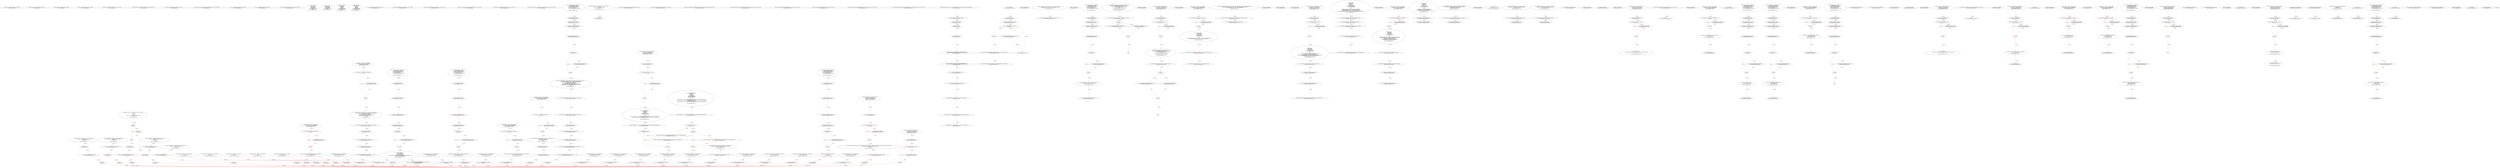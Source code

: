 digraph  {
13 [label="2_ function name() external view returns (string memory);\n13-function_definition-3-3", method="name()", type_label=function_definition];
21 [label="3_ function symbol() external view returns (string memory);\n21-function_definition-4-4", method="symbol()", type_label=function_definition];
29 [label="4_ function granularity() external view returns (uint256);\n29-function_definition-5-5", method="granularity()", type_label=function_definition];
37 [label="5_ function totalSupply() external view returns (uint256);\n37-function_definition-6-6", method="totalSupply()", type_label=function_definition];
45 [label="6_ function balanceOf(address owner) external view returns (uint256);\n45-function_definition-7-7", method="balanceOf(address owner)", type_label=function_definition];
57 [label="7_ function send(address recipient, uint256 amount, bytes calldata data) external;\n57-function_definition-8-8", method="send(address recipient,uint256 amount,bytes calldata data)", type_label=function_definition];
72 [label="8_ function burn(uint256 amount, bytes calldata data) external;\n72-function_definition-9-9", method="burn(uint256 amount,bytes calldata data)", type_label=function_definition];
83 [label="9_ function isOperatorFor(address operator, address tokenHolder) external view returns (bool);\n83-function_definition-10-10", method="isOperatorFor(address operator,address tokenHolder)", type_label=function_definition];
99 [label="10_ function authorizeOperator(address operator) external;\n99-function_definition-11-11", method="authorizeOperator(address operator)", type_label=function_definition];
106 [label="11_ function revokeOperator(address operator) external;\n106-function_definition-12-12", method="revokeOperator(address operator)", type_label=function_definition];
113 [label="12_ function defaultOperators() external view returns (address[] memory);\n113-function_definition-13-13", method="defaultOperators()", type_label=function_definition];
122 [label="13_ function operatorSend(\n        address sender,\n        address recipient,\n        uint256 amount,\n        bytes calldata data,\n        bytes calldata operatorData\n    ) external;\n122-function_definition-14-20", method="operatorSend(address sender,address recipient,uint256 amount,bytes calldata data,bytes calldata operatorData)", type_label=function_definition];
145 [label="20_ function operatorBurn(\n        address account,\n        uint256 amount,\n        bytes calldata data,\n        bytes calldata operatorData\n    ) external;\n145-function_definition-21-26", method="operatorBurn(address account,uint256 amount,bytes calldata data,bytes calldata operatorData)", type_label=function_definition];
257 [label="40_ function tokensReceived(\n        address operator,\n        address from,\n        address to,\n        uint amount,\n        bytes calldata userData,\n        bytes calldata operatorData\n    ) external;\n257-function_definition-41-48", method="tokensReceived(address operator,address from,address to,uint amount,bytes calldata userData,bytes calldata operatorData)", type_label=function_definition];
287 [label="50_ function tokensToSend(\n        address operator,\n        address from,\n        address to,\n        uint amount,\n        bytes calldata userData,\n        bytes calldata operatorData\n    ) external;\n287-function_definition-51-58", method="tokensToSend(address operator,address from,address to,uint amount,bytes calldata userData,bytes calldata operatorData)", type_label=function_definition];
317 [label="60_ function totalSupply() external view returns (uint256);\n317-function_definition-61-61", method="totalSupply()", type_label=function_definition];
325 [label="61_ function balanceOf(address account) external view returns (uint256);\n325-function_definition-62-62", method="balanceOf(address account)", type_label=function_definition];
337 [label="62_ function transfer(address recipient, uint256 amount) external returns (bool);\n337-function_definition-63-63", method="transfer(address recipient,uint256 amount)", type_label=function_definition];
352 [label="63_ function allowance(address owner, address spender) external view returns (uint256);\n352-function_definition-64-64", method="allowance(address owner,address spender)", type_label=function_definition];
368 [label="64_ function approve(address spender, uint256 amount) external returns (bool);\n368-function_definition-65-65", method="approve(address spender,uint256 amount)", type_label=function_definition];
383 [label="65_ function transferFrom(address sender, address recipient, uint256 amount) external returns (bool);\n383-function_definition-66-66", method="transferFrom(address sender,address recipient,uint256 amount)", type_label=function_definition];
433 [label="70_ function add(uint256 a, uint256 b) internal pure returns (uint256) {\n        uint256 c = a + b;\n        require(c >= a, \"SafeMath: addition overflow\");\n        return c;\n    }\n433-function_definition-71-75", method="add(uint256 a,uint256 b)", type_label=function_definition];
450 [label="71_ uint256 c = a + b;\n450-new_variable-72-72", method="add(uint256 a,uint256 b)", type_label=new_variable];
458 [label="72_ require(c >= a, \"SafeMath: addition overflow\");\n458-expression_statement-73-73", method="add(uint256 a,uint256 b)", type_label=expression_statement];
468 [label="73_ return c;\n468-return-74-74", method="add(uint256 a,uint256 b)", type_label=return];
470 [label="75_ function sub(uint256 a, uint256 b) internal pure returns (uint256) {\n        require(b <= a, \"SafeMath: subtraction overflow\");\n        uint256 c = a - b;\n        return c;\n    }\n470-function_definition-76-80", method="sub(uint256 a,uint256 b)", type_label=function_definition];
487 [label="76_ require(b <= a, \"SafeMath: subtraction overflow\");\n487-expression_statement-77-77", method="sub(uint256 a,uint256 b)", type_label=expression_statement];
497 [label="77_ uint256 c = a - b;\n497-new_variable-78-78", method="sub(uint256 a,uint256 b)", type_label=new_variable];
505 [label="78_ return c;\n505-return-79-79", method="sub(uint256 a,uint256 b)", type_label=return];
507 [label="80_ function mul(uint256 a, uint256 b) internal pure returns (uint256) {\n        if (a == 0) {\n            return 0;\n        }\n        uint256 c = a * b;\n        require(c / a == b, \"SafeMath: multiplication overflow\");\n        return c;\n    }\n507-function_definition-81-88", method="mul(uint256 a,uint256 b)", type_label=function_definition];
524 [label="81_ if_a == 0\n524-if-82-84", method="mul(uint256 a,uint256 b)", type_label=if];
4744 [label="81_ end_if", method="mul(uint256 a,uint256 b)", type_label=end_if];
529 [label="82_ return 0;\n529-return-83-83", method="mul(uint256 a,uint256 b)", type_label=return];
531 [label="84_ uint256 c = a * b;\n531-new_variable-85-85", method="mul(uint256 a,uint256 b)", type_label=new_variable];
539 [label="85_ require(c / a == b, \"SafeMath: multiplication overflow\");\n539-expression_statement-86-86", method="mul(uint256 a,uint256 b)", type_label=expression_statement];
551 [label="86_ return c;\n551-return-87-87", method="mul(uint256 a,uint256 b)", type_label=return];
553 [label="88_ function div(uint256 a, uint256 b) internal pure returns (uint256) {\n        require(b > 0, \"SafeMath: division by zero\");\n        uint256 c = a / b;\n        return c;\n    }\n553-function_definition-89-93", method="div(uint256 a,uint256 b)", type_label=function_definition];
570 [label="89_ require(b > 0, \"SafeMath: division by zero\");\n570-expression_statement-90-90", method="div(uint256 a,uint256 b)", type_label=expression_statement];
580 [label="90_ uint256 c = a / b;\n580-new_variable-91-91", method="div(uint256 a,uint256 b)", type_label=new_variable];
588 [label="91_ return c;\n588-return-92-92", method="div(uint256 a,uint256 b)", type_label=return];
590 [label="93_ function mod(uint256 a, uint256 b) internal pure returns (uint256) {\n        require(b != 0, \"SafeMath: modulo by zero\");\n        return a % b;\n    }\n590-function_definition-94-97", method="mod(uint256 a,uint256 b)", type_label=function_definition];
607 [label="94_ require(b != 0, \"SafeMath: modulo by zero\");\n607-expression_statement-95-95", method="mod(uint256 a,uint256 b)", type_label=expression_statement];
617 [label="95_ return a % b;\n617-return-96-96", method="mod(uint256 a,uint256 b)", type_label=return];
624 [label="99_ function isContract(address account) internal view returns (bool) {\n        uint256 size;\n        assembly { size := extcodesize(account) }\n        return size > 0;\n    }\n624-function_definition-100-104", method="isContract(address account)", type_label=function_definition];
637 [label="100_ uint256 size;\n637-new_variable-101-101", method="isContract(address account)", type_label=new_variable];
652 [label="102_ return size > 0;\n652-return-103-103", method="isContract(address account)", type_label=return];
659 [label="106_ function setManager(address account, address newManager) external;\n659-function_definition-107-107", method="setManager(address account,address newManager)", type_label=function_definition];
670 [label="107_ function getManager(address account) external view returns (address);\n670-function_definition-108-108", method="getManager(address account)", type_label=function_definition];
682 [label="108_ function setInterfaceImplementer(address account, bytes32 interfaceHash, address implementer) external;\n682-function_definition-109-109", method="setInterfaceImplementer(address account,bytes32 interfaceHash,address implementer)", type_label=function_definition];
697 [label="109_ function getInterfaceImplementer(address account, bytes32 interfaceHash) external view returns (address);\n697-function_definition-110-110", method="getInterfaceImplementer(address account,bytes32 interfaceHash)", type_label=function_definition];
713 [label="110_ function interfaceHash(string calldata interfaceName) external pure returns (bytes32);\n713-function_definition-111-111", method="interfaceHash(string calldata interfaceName)", type_label=function_definition];
725 [label="111_ function updateERC165Cache(address account, bytes4 interfaceId) external;\n725-function_definition-112-112", method="updateERC165Cache(address account,bytes4 interfaceId)", type_label=function_definition];
736 [label="112_ function implementsERC165Interface(address account, bytes4 interfaceId) external view returns (bool);\n736-function_definition-113-113", method="implementsERC165Interface(address account,bytes4 interfaceId)", type_label=function_definition];
752 [label="113_ function implementsERC165InterfaceNoCache(address account, bytes4 interfaceId) external view returns (bool);\n752-function_definition-114-114", method="implementsERC165InterfaceNoCache(address account,bytes4 interfaceId)", type_label=function_definition];
811 [label="120_ IERC1820Registry private _erc1820 = IERC1820Registry(0x1820a4B7618BdE71Dce8cdc73aAB6C95905faD24);\n811-new_variable-121-121", method="", type_label=new_variable];
821 [label="121_ mapping(address => uint256) private _balances;\n821-new_variable-122-122", method="", type_label=new_variable];
828 [label="122_ uint256 private _totalSupply;\n828-new_variable-123-123", method="", type_label=new_variable];
833 [label="123_ string private _name;\n833-new_variable-124-124", method="", type_label=new_variable];
838 [label="124_ string private _symbol;\n838-new_variable-125-125", method="", type_label=new_variable];
843 [label="125_ bytes32 constant private TOKENS_SENDER_INTERFACE_HASH =\n        0x29ddb589b1fb5fc7cf394961c1adf5f8c6454761adf795e67fe149f658abe895;\n843-new_variable-126-127", method="", type_label=new_variable];
849 [label="127_ bytes32 constant private TOKENS_RECIPIENT_INTERFACE_HASH =\n        0xb281fc8c12954d22544db45de3159a39272895b169a852b314f9cc762e44c53b;\n849-new_variable-128-129", method="", type_label=new_variable];
855 [label="129_ address[] private _defaultOperatorsArray;\n855-new_variable-130-130", method="", type_label=new_variable];
861 [label="130_ mapping(address => bool) private _defaultOperators;\n861-new_variable-131-131", method="", type_label=new_variable];
868 [label="131_ mapping(address => mapping(address => bool)) private _operators;\n868-new_variable-132-132", method="", type_label=new_variable];
877 [label="132_ mapping(address => mapping(address => bool)) private _revokedDefaultOperators;\n877-new_variable-133-133", method="", type_label=new_variable];
886 [label="133_ mapping (address => mapping (address => uint256)) private _allowances;\n886-new_variable-134-134", method="", type_label=new_variable];
910 [label="139_ _name = name;\n910-expression_statement-140-140", method="", type_label=expression_statement];
914 [label="140_ _symbol = symbol;\n914-expression_statement-141-141", method="", type_label=expression_statement];
918 [label="141_ _defaultOperatorsArray = defaultOperators;\n918-expression_statement-142-142", method="", type_label=expression_statement];
922 [label="142_ for(i < _defaultOperatorsArray.length;;i++)\n922-for-143-145", method="", type_label=for];
5142 [label="142_ end_loop", method="", type_label=end_loop];
935 [label="142_ i++\n935-expression_statement-143-143", method="", type_label=expression_statement];
938 [label="143_ _defaultOperators[_defaultOperatorsArray[i]] = true;\n938-expression_statement-144-144", method="", type_label=expression_statement];
947 [label="145_ _erc1820.setInterfaceImplementer(address(this), keccak256(\"ERC777Token\"), address(this));\n947-expression_statement-146-146", method="", type_label=expression_statement];
966 [label="146_ _erc1820.setInterfaceImplementer(address(this), keccak256(\"ERC20Token\"), address(this));\n966-expression_statement-147-147", method="", type_label=expression_statement];
985 [label="148_ function name() public view returns (string memory) {\n        return _name;\n    }\n985-function_definition-149-151", method="name()", type_label=function_definition];
994 [label="149_ return _name;\n994-return-150-150", method="name()", type_label=return];
996 [label="151_ function symbol() public view returns (string memory) {\n        return _symbol;\n    }\n996-function_definition-152-154", method="symbol()", type_label=function_definition];
1005 [label="152_ return _symbol;\n1005-return-153-153", method="symbol()", type_label=return];
1007 [label="154_ function decimals() public pure returns (uint8) {\n        return 18;\n    }\n1007-function_definition-155-157", method="decimals()", type_label=function_definition];
1016 [label="155_ return 18;\n1016-return-156-156", method="decimals()", type_label=return];
1018 [label="157_ function granularity() public view returns (uint256) {\n        return 1;\n    }\n1018-function_definition-158-160", method="granularity()", type_label=function_definition];
1027 [label="158_ return 1;\n1027-return-159-159", method="granularity()", type_label=return];
1029 [label="160_ function totalSupply() public view returns (uint256) {\n        return _totalSupply;\n    }\n1029-function_definition-161-163", method="totalSupply()", type_label=function_definition];
1038 [label="161_ return _totalSupply;\n1038-return-162-162", method="totalSupply()", type_label=return];
1040 [label="163_ address winner_tmstmp18;\n1040-new_variable-164-164", method="", type_label=new_variable];
1044 [label="164_ function play_tmstmp18(uint startTime) public {\n	if (startTime + (5 * 1 days) == block.timestamp){\n		winner_tmstmp18 = msg.sender;}}\n1044-function_definition-165-167", method="play_tmstmp18(uint startTime)", type_label=function_definition];
1052 [label="165_ if_startTime + (5 * 1 days) == block.timestamp\n1052-if-166-167", method="play_tmstmp18(uint startTime)", type_label=if];
5272 [label="165_ end_if", method="play_tmstmp18(uint startTime)", type_label=end_if];
1065 [label="166_ winner_tmstmp18 = msg.sender;\n1065-expression_statement-167-167", method="play_tmstmp18(uint startTime)", type_label=expression_statement];
1071 [label="167_ function balanceOf(address tokenHolder) public view returns (uint256) {\n        return _balances[tokenHolder];\n    }\n1071-function_definition-168-170", method="balanceOf(address tokenHolder)", type_label=function_definition];
1084 [label="168_ return _balances[tokenHolder];\n1084-return-169-169", method="balanceOf(address tokenHolder)", type_label=return];
1088 [label="170_ function bug_tmstmp29() view public returns (bool) {\n    return block.timestamp >= 1546300800;\n  }\n1088-function_definition-171-173", method="bug_tmstmp29()", type_label=function_definition];
1097 [label="171_ return block.timestamp >= 1546300800;\n1097-return-172-172", method="bug_tmstmp29()", type_label=return];
1103 [label="173_ function send(address recipient, uint256 amount, bytes calldata data) external {\n        _send(msg.sender, msg.sender, recipient, amount, data, \"\", true);\n    }\n1103-function_definition-174-176", method="send(address recipient,uint256 amount,bytes calldata data)", type_label=function_definition];
1119 [label="174_ _send(msg.sender, msg.sender, recipient, amount, data, \"\", true);\n1119-expression_statement-175-175", method="send(address recipient,uint256 amount,bytes calldata data)", type_label=expression_statement];
1142 [label="176_ address winner_tmstmp6;\n1142-new_variable-177-177", method="", type_label=new_variable];
1146 [label="177_ function play_tmstmp6(uint startTime) public {\n	if (startTime + (5 * 1 days) == block.timestamp){\n		winner_tmstmp6 = msg.sender;}}\n1146-function_definition-178-180", method="play_tmstmp6(uint startTime)", type_label=function_definition];
1154 [label="178_ if_startTime + (5 * 1 days) == block.timestamp\n1154-if-179-180", method="play_tmstmp6(uint startTime)", type_label=if];
5374 [label="178_ end_if", method="play_tmstmp6(uint startTime)", type_label=end_if];
1167 [label="179_ winner_tmstmp6 = msg.sender;\n1167-expression_statement-180-180", method="play_tmstmp6(uint startTime)", type_label=expression_statement];
1173 [label="180_ function transfer(address recipient, uint256 amount) external returns (bool) {\n        require(recipient != address(0), \"ERC777: transfer to the zero address\");\n        address from = msg.sender;\n        _callTokensToSend(from, from, recipient, amount, \"\", \"\");\n        _move(from, from, recipient, amount, \"\", \"\");\n        _callTokensReceived(from, from, recipient, amount, \"\", \"\", false);\n        return true;\n    }\n1173-function_definition-181-188", method="transfer(address recipient,uint256 amount)", type_label=function_definition];
1189 [label="181_ require(recipient != address(0), \"ERC777: transfer to the zero address\");\n1189-expression_statement-182-182", method="transfer(address recipient,uint256 amount)", type_label=expression_statement];
1201 [label="182_ address from = msg.sender;\n1201-new_variable-183-183", method="transfer(address recipient,uint256 amount)", type_label=new_variable];
1209 [label="183_ _callTokensToSend(from, from, recipient, amount, \"\", \"\");\n1209-expression_statement-184-184", method="transfer(address recipient,uint256 amount)", type_label=expression_statement];
1226 [label="184_ _move(from, from, recipient, amount, \"\", \"\");\n1226-expression_statement-185-185", method="transfer(address recipient,uint256 amount)", type_label=expression_statement];
1243 [label="185_ _callTokensReceived(from, from, recipient, amount, \"\", \"\", false);\n1243-expression_statement-186-186", method="transfer(address recipient,uint256 amount)", type_label=expression_statement];
1263 [label="186_ return true;\n1263-return-187-187", method="transfer(address recipient,uint256 amount)", type_label=return];
1266 [label="188_ function bug_tmstmp16 () public payable {\n	uint pastBlockTime_tmstmp16;  \n	require(msg.value == 10 ether);  \n        require(now != pastBlockTime_tmstmp16);  \n        pastBlockTime_tmstmp16 = now;        \n        if(now % 15 == 0) {  \n            msg.sender.transfer(address(this).balance);\n        }\n    }\n1266-function_definition-189-197", method="bug_tmstmp16()", type_label=function_definition];
1271 [label="189_ uint pastBlockTime_tmstmp16;\n1271-new_variable-190-190", method="bug_tmstmp16()", type_label=new_variable];
1276 [label="190_ require(msg.value == 10 ether);\n1276-expression_statement-191-191", method="bug_tmstmp16()", type_label=expression_statement];
1286 [label="191_ require(now != pastBlockTime_tmstmp16);\n1286-expression_statement-192-192", method="bug_tmstmp16()", type_label=expression_statement];
1293 [label="192_ pastBlockTime_tmstmp16 = now;\n1293-expression_statement-193-193", method="bug_tmstmp16()", type_label=expression_statement];
1297 [label="193_ if_now % 15 == 0\n1297-if-194-196", method="bug_tmstmp16()", type_label=if];
5517 [label="193_ end_if", method="bug_tmstmp16()", type_label=end_if];
1304 [label="194_ msg.sender.transfer(address(this).balance);\n1304-expression_statement-195-195", method="bug_tmstmp16()", type_label=expression_statement];
1317 [label="197_ function burn(uint256 amount, bytes calldata data) external {\n        _burn(msg.sender, msg.sender, amount, data, \"\");\n    }\n1317-function_definition-198-200", method="burn(uint256 amount,bytes calldata data)", type_label=function_definition];
1329 [label="198_ _burn(msg.sender, msg.sender, amount, data, \"\");\n1329-expression_statement-199-199", method="burn(uint256 amount,bytes calldata data)", type_label=expression_statement];
1347 [label="200_ function bug_tmstmp24 () public payable {\n	uint pastBlockTime_tmstmp24;  \n	require(msg.value == 10 ether);  \n        require(now != pastBlockTime_tmstmp24);  \n        pastBlockTime_tmstmp24 = now;        \n        if(now % 15 == 0) {  \n            msg.sender.transfer(address(this).balance);\n        }\n    }\n1347-function_definition-201-209", method="bug_tmstmp24()", type_label=function_definition];
1352 [label="201_ uint pastBlockTime_tmstmp24;\n1352-new_variable-202-202", method="bug_tmstmp24()", type_label=new_variable];
1357 [label="202_ require(msg.value == 10 ether);\n1357-expression_statement-203-203", method="bug_tmstmp24()", type_label=expression_statement];
1367 [label="203_ require(now != pastBlockTime_tmstmp24);\n1367-expression_statement-204-204", method="bug_tmstmp24()", type_label=expression_statement];
1374 [label="204_ pastBlockTime_tmstmp24 = now;\n1374-expression_statement-205-205", method="bug_tmstmp24()", type_label=expression_statement];
1378 [label="205_ if_now % 15 == 0\n1378-if-206-208", method="bug_tmstmp24()", type_label=if];
5598 [label="205_ end_if", method="bug_tmstmp24()", type_label=end_if];
1385 [label="206_ msg.sender.transfer(address(this).balance);\n1385-expression_statement-207-207", method="bug_tmstmp24()", type_label=expression_statement];
1398 [label="209_ function isOperatorFor(\n        address operator,\n        address tokenHolder\n    ) public view returns (bool) {\n        return operator == tokenHolder ||\n            (_defaultOperators[operator] && !_revokedDefaultOperators[tokenHolder][operator]) ||\n            _operators[tokenHolder][operator];\n    }\n1398-function_definition-210-217", method="isOperatorFor(address operator,address tokenHolder)", type_label=function_definition];
1415 [label="213_ return operator == tokenHolder ||\n            (_defaultOperators[operator] && !_revokedDefaultOperators[tokenHolder][operator]) ||\n            _operators[tokenHolder][operator];\n1415-return-214-216", method="isOperatorFor(address operator,address tokenHolder)", type_label=return];
1437 [label="217_ function bug_tmstmp5() view public returns (bool) {\n    return block.timestamp >= 1546300800;\n  }\n1437-function_definition-218-220", method="bug_tmstmp5()", type_label=function_definition];
1446 [label="218_ return block.timestamp >= 1546300800;\n1446-return-219-219", method="bug_tmstmp5()", type_label=return];
1452 [label="220_ function authorizeOperator(address operator) external {\n        require(msg.sender != operator, \"ERC777: authorizing self as operator\");\n        if (_defaultOperators[operator]) {\n            delete _revokedDefaultOperators[msg.sender][operator];\n        } else {\n            _operators[msg.sender][operator] = true;\n        }\n        emit AuthorizedOperator(operator, msg.sender);\n    }\n1452-function_definition-221-229", method="authorizeOperator(address operator)", type_label=function_definition];
1460 [label="221_ require(msg.sender != operator, \"ERC777: authorizing self as operator\");\n1460-expression_statement-222-222", method="authorizeOperator(address operator)", type_label=expression_statement];
1472 [label="222_ if\n1472-if-223-227", method="authorizeOperator(address operator)", type_label=if];
5692 [label="222_ end_if", method="authorizeOperator(address operator)", type_label=end_if];
1477 [label="223_ delete _revokedDefaultOperators[msg.sender][operator];\n1477-expression_statement-224-224", method="authorizeOperator(address operator)", type_label=expression_statement];
1487 [label="225_ _operators[msg.sender][operator] = true;\n1487-expression_statement-226-226", method="authorizeOperator(address operator)", type_label=expression_statement];
1506 [label="229_ address winner_tmstmp15;\n1506-new_variable-230-230", method="", type_label=new_variable];
1510 [label="230_ function play_tmstmp15(uint startTime) public {\n	uint _vtime = block.timestamp;\n	if (startTime + (5 * 1 days) == _vtime){\n		winner_tmstmp15 = msg.sender;}}\n1510-function_definition-231-234", method="play_tmstmp15(uint startTime)", type_label=function_definition];
1518 [label="231_ uint _vtime = block.timestamp;\n1518-new_variable-232-232", method="play_tmstmp15(uint startTime)", type_label=new_variable];
1526 [label="232_ if_startTime + (5 * 1 days) == _vtime\n1526-if-233-234", method="play_tmstmp15(uint startTime)", type_label=if];
5746 [label="232_ end_if", method="play_tmstmp15(uint startTime)", type_label=end_if];
1537 [label="233_ winner_tmstmp15 = msg.sender;\n1537-expression_statement-234-234", method="play_tmstmp15(uint startTime)", type_label=expression_statement];
1543 [label="234_ function revokeOperator(address operator) external {\n        require(operator != msg.sender, \"ERC777: revoking self as operator\");\n        if (_defaultOperators[operator]) {\n            _revokedDefaultOperators[msg.sender][operator] = true;\n        } else {\n            delete _operators[msg.sender][operator];\n        }\n        emit RevokedOperator(operator, msg.sender);\n    }\n1543-function_definition-235-243", method="revokeOperator(address operator)", type_label=function_definition];
1551 [label="235_ require(operator != msg.sender, \"ERC777: revoking self as operator\");\n1551-expression_statement-236-236", method="revokeOperator(address operator)", type_label=expression_statement];
1563 [label="236_ if\n1563-if-237-241", method="revokeOperator(address operator)", type_label=if];
5783 [label="236_ end_if", method="revokeOperator(address operator)", type_label=end_if];
1568 [label="237_ _revokedDefaultOperators[msg.sender][operator] = true;\n1568-expression_statement-238-238", method="revokeOperator(address operator)", type_label=expression_statement];
1580 [label="239_ delete _operators[msg.sender][operator];\n1580-expression_statement-240-240", method="revokeOperator(address operator)", type_label=expression_statement];
1597 [label="243_ function bug_tmstmp28 () public payable {\n	uint pastBlockTime_tmstmp28;  \n	require(msg.value == 10 ether);  \n        require(now != pastBlockTime_tmstmp28);  \n        pastBlockTime_tmstmp28 = now;        \n        if(now % 15 == 0) {  \n            msg.sender.transfer(address(this).balance);\n        }\n    }\n1597-function_definition-244-252", method="bug_tmstmp28()", type_label=function_definition];
1602 [label="244_ uint pastBlockTime_tmstmp28;\n1602-new_variable-245-245", method="bug_tmstmp28()", type_label=new_variable];
1607 [label="245_ require(msg.value == 10 ether);\n1607-expression_statement-246-246", method="bug_tmstmp28()", type_label=expression_statement];
1617 [label="246_ require(now != pastBlockTime_tmstmp28);\n1617-expression_statement-247-247", method="bug_tmstmp28()", type_label=expression_statement];
1624 [label="247_ pastBlockTime_tmstmp28 = now;\n1624-expression_statement-248-248", method="bug_tmstmp28()", type_label=expression_statement];
1628 [label="248_ if_now % 15 == 0\n1628-if-249-251", method="bug_tmstmp28()", type_label=if];
5848 [label="248_ end_if", method="bug_tmstmp28()", type_label=end_if];
1635 [label="249_ msg.sender.transfer(address(this).balance);\n1635-expression_statement-250-250", method="bug_tmstmp28()", type_label=expression_statement];
1648 [label="252_ function defaultOperators() public view returns (address[] memory) {\n        return _defaultOperatorsArray;\n    }\n1648-function_definition-253-255", method="defaultOperators()", type_label=function_definition];
1658 [label="253_ return _defaultOperatorsArray;\n1658-return-254-254", method="defaultOperators()", type_label=return];
1660 [label="255_ address winner_tmstmp34;\n1660-new_variable-256-256", method="", type_label=new_variable];
1664 [label="256_ function play_tmstmp34(uint startTime) public {\n	if (startTime + (5 * 1 days) == block.timestamp){\n		winner_tmstmp34 = msg.sender;}}\n1664-function_definition-257-259", method="play_tmstmp34(uint startTime)", type_label=function_definition];
1672 [label="257_ if_startTime + (5 * 1 days) == block.timestamp\n1672-if-258-259", method="play_tmstmp34(uint startTime)", type_label=if];
5892 [label="257_ end_if", method="play_tmstmp34(uint startTime)", type_label=end_if];
1685 [label="258_ winner_tmstmp34 = msg.sender;\n1685-expression_statement-259-259", method="play_tmstmp34(uint startTime)", type_label=expression_statement];
1691 [label="259_ function operatorSend(\n        address sender,\n        address recipient,\n        uint256 amount,\n        bytes calldata data,\n        bytes calldata operatorData\n    )\n    external\n    {\n        require(isOperatorFor(msg.sender, sender), \"ERC777: caller is not an operator for holder\");\n        _send(msg.sender, sender, recipient, amount, data, operatorData, true);\n    }\n1691-function_definition-260-271", method="operatorSend(address sender,address recipient,uint256 amount,bytes calldata data,bytes calldata operatorData)", type_label=function_definition];
1715 [label="268_ require(isOperatorFor(msg.sender, sender), \"ERC777: caller is not an operator for holder\");\n1715-expression_statement-269-269", method="operatorSend(address sender,address recipient,uint256 amount,bytes calldata data,bytes calldata operatorData)", type_label=expression_statement];
1730 [label="269_ _send(msg.sender, sender, recipient, amount, data, operatorData, true);\n1730-expression_statement-270-270", method="operatorSend(address sender,address recipient,uint256 amount,bytes calldata data,bytes calldata operatorData)", type_label=expression_statement];
1750 [label="271_ function bug_tmstmp21() view public returns (bool) {\n    return block.timestamp >= 1546300800;\n  }\n1750-function_definition-272-274", method="bug_tmstmp21()", type_label=function_definition];
1759 [label="272_ return block.timestamp >= 1546300800;\n1759-return-273-273", method="bug_tmstmp21()", type_label=return];
1765 [label="274_ function operatorBurn(address account, uint256 amount, bytes calldata data, bytes calldata operatorData) external {\n        require(isOperatorFor(msg.sender, account), \"ERC777: caller is not an operator for holder\");\n        _burn(msg.sender, account, amount, data, operatorData);\n    }\n1765-function_definition-275-278", method="operatorBurn(address account,uint256 amount,bytes calldata data,bytes calldata operatorData)", type_label=function_definition];
1785 [label="275_ require(isOperatorFor(msg.sender, account), \"ERC777: caller is not an operator for holder\");\n1785-expression_statement-276-276", method="operatorBurn(address account,uint256 amount,bytes calldata data,bytes calldata operatorData)", type_label=expression_statement];
1800 [label="276_ _burn(msg.sender, account, amount, data, operatorData);\n1800-expression_statement-277-277", method="operatorBurn(address account,uint256 amount,bytes calldata data,bytes calldata operatorData)", type_label=expression_statement];
1815 [label="278_ address winner_tmstmp10;\n1815-new_variable-279-279", method="", type_label=new_variable];
1819 [label="279_ function play_tmstmp10(uint startTime) public {\n	if (startTime + (5 * 1 days) == block.timestamp){\n		winner_tmstmp10 = msg.sender;}}\n1819-function_definition-280-282", method="play_tmstmp10(uint startTime)", type_label=function_definition];
1827 [label="280_ if_startTime + (5 * 1 days) == block.timestamp\n1827-if-281-282", method="play_tmstmp10(uint startTime)", type_label=if];
6047 [label="280_ end_if", method="play_tmstmp10(uint startTime)", type_label=end_if];
1840 [label="281_ winner_tmstmp10 = msg.sender;\n1840-expression_statement-282-282", method="play_tmstmp10(uint startTime)", type_label=expression_statement];
1846 [label="282_ function allowance(address holder, address spender) public view returns (uint256) {\n        return _allowances[holder][spender];\n    }\n1846-function_definition-283-285", method="allowance(address holder,address spender)", type_label=function_definition];
1863 [label="283_ return _allowances[holder][spender];\n1863-return-284-284", method="allowance(address holder,address spender)", type_label=return];
1869 [label="285_ address winner_tmstmp22;\n1869-new_variable-286-286", method="", type_label=new_variable];
1873 [label="286_ function play_tmstmp22(uint startTime) public {\n	if (startTime + (5 * 1 days) == block.timestamp){\n		winner_tmstmp22 = msg.sender;}}\n1873-function_definition-287-289", method="play_tmstmp22(uint startTime)", type_label=function_definition];
1881 [label="287_ if_startTime + (5 * 1 days) == block.timestamp\n1881-if-288-289", method="play_tmstmp22(uint startTime)", type_label=if];
6101 [label="287_ end_if", method="play_tmstmp22(uint startTime)", type_label=end_if];
1894 [label="288_ winner_tmstmp22 = msg.sender;\n1894-expression_statement-289-289", method="play_tmstmp22(uint startTime)", type_label=expression_statement];
1900 [label="289_ function approve(address spender, uint256 value) external returns (bool) {\n        address holder = msg.sender;\n        _approve(holder, spender, value);\n        return true;\n    }\n1900-function_definition-290-294", method="approve(address spender,uint256 value)", type_label=function_definition];
1916 [label="290_ address holder = msg.sender;\n1916-new_variable-291-291", method="approve(address spender,uint256 value)", type_label=new_variable];
1924 [label="291_ _approve(holder, spender, value);\n1924-expression_statement-292-292", method="approve(address spender,uint256 value)", type_label=expression_statement];
1933 [label="292_ return true;\n1933-return-293-293", method="approve(address spender,uint256 value)", type_label=return];
1936 [label="294_ function bug_tmstmp12 () public payable {\n	uint pastBlockTime_tmstmp12;  \n	require(msg.value == 10 ether);  \n        require(now != pastBlockTime_tmstmp12);  \n        pastBlockTime_tmstmp12 = now;        \n        if(now % 15 == 0) {  \n            msg.sender.transfer(address(this).balance);\n        }\n    }\n1936-function_definition-295-303", method="bug_tmstmp12()", type_label=function_definition];
1941 [label="295_ uint pastBlockTime_tmstmp12;\n1941-new_variable-296-296", method="bug_tmstmp12()", type_label=new_variable];
1946 [label="296_ require(msg.value == 10 ether);\n1946-expression_statement-297-297", method="bug_tmstmp12()", type_label=expression_statement];
1956 [label="297_ require(now != pastBlockTime_tmstmp12);\n1956-expression_statement-298-298", method="bug_tmstmp12()", type_label=expression_statement];
1963 [label="298_ pastBlockTime_tmstmp12 = now;\n1963-expression_statement-299-299", method="bug_tmstmp12()", type_label=expression_statement];
1967 [label="299_ if_now % 15 == 0\n1967-if-300-302", method="bug_tmstmp12()", type_label=if];
6187 [label="299_ end_if", method="bug_tmstmp12()", type_label=end_if];
1974 [label="300_ msg.sender.transfer(address(this).balance);\n1974-expression_statement-301-301", method="bug_tmstmp12()", type_label=expression_statement];
1987 [label="303_ function transferFrom(address holder, address recipient, uint256 amount) external returns (bool) {\n        require(recipient != address(0), \"ERC777: transfer to the zero address\");\n        require(holder != address(0), \"ERC777: transfer from the zero address\");\n        address spender = msg.sender;\n        _callTokensToSend(spender, holder, recipient, amount, \"\", \"\");\n        _move(spender, holder, recipient, amount, \"\", \"\");\n        _approve(holder, spender, _allowances[holder][spender].sub(amount));\n        _callTokensReceived(spender, holder, recipient, amount, \"\", \"\", false);\n        return true;\n    }\n1987-function_definition-304-313", method="transferFrom(address holder,address recipient,uint256 amount)", type_label=function_definition];
2007 [label="304_ require(recipient != address(0), \"ERC777: transfer to the zero address\");\n2007-expression_statement-305-305", method="transferFrom(address holder,address recipient,uint256 amount)", type_label=expression_statement];
2019 [label="305_ require(holder != address(0), \"ERC777: transfer from the zero address\");\n2019-expression_statement-306-306", method="transferFrom(address holder,address recipient,uint256 amount)", type_label=expression_statement];
2031 [label="306_ address spender = msg.sender;\n2031-new_variable-307-307", method="transferFrom(address holder,address recipient,uint256 amount)", type_label=new_variable];
2039 [label="307_ _callTokensToSend(spender, holder, recipient, amount, \"\", \"\");\n2039-expression_statement-308-308", method="transferFrom(address holder,address recipient,uint256 amount)", type_label=expression_statement];
2056 [label="308_ _move(spender, holder, recipient, amount, \"\", \"\");\n2056-expression_statement-309-309", method="transferFrom(address holder,address recipient,uint256 amount)", type_label=expression_statement];
2073 [label="309_ _approve(holder, spender, _allowances[holder][spender].sub(amount));\n2073-expression_statement-310-310", method="transferFrom(address holder,address recipient,uint256 amount)", type_label=expression_statement];
2091 [label="310_ _callTokensReceived(spender, holder, recipient, amount, \"\", \"\", false);\n2091-expression_statement-311-311", method="transferFrom(address holder,address recipient,uint256 amount)", type_label=expression_statement];
2111 [label="311_ return true;\n2111-return-312-312", method="transferFrom(address holder,address recipient,uint256 amount)", type_label=return];
2114 [label="313_ address winner_tmstmp11;\n2114-new_variable-314-314", method="", type_label=new_variable];
2118 [label="314_ function play_tmstmp11(uint startTime) public {\n	uint _vtime = block.timestamp;\n	if (startTime + (5 * 1 days) == _vtime){\n		winner_tmstmp11 = msg.sender;}}\n2118-function_definition-315-318", method="play_tmstmp11(uint startTime)", type_label=function_definition];
2126 [label="315_ uint _vtime = block.timestamp;\n2126-new_variable-316-316", method="play_tmstmp11(uint startTime)", type_label=new_variable];
2134 [label="316_ if_startTime + (5 * 1 days) == _vtime\n2134-if-317-318", method="play_tmstmp11(uint startTime)", type_label=if];
6354 [label="316_ end_if", method="play_tmstmp11(uint startTime)", type_label=end_if];
2145 [label="317_ winner_tmstmp11 = msg.sender;\n2145-expression_statement-318-318", method="play_tmstmp11(uint startTime)", type_label=expression_statement];
2151 [label="318_ function _mint(\n        address operator,\n        address account,\n        uint256 amount,\n        bytes memory userData,\n        bytes memory operatorData\n    )\n    internal\n    {\n        require(account != address(0), \"ERC777: mint to the zero address\");\n        _totalSupply = _totalSupply.add(amount);\n        _balances[account] = _balances[account].add(amount);\n        _callTokensReceived(operator, address(0), account, amount, userData, operatorData, true);\n        emit Minted(operator, account, amount, userData, operatorData);\n        emit Transfer(address(0), account, amount);\n    }\n2151-function_definition-319-334", method="_mint(address operator,address account,uint256 amount,bytes memory userData,bytes memory operatorData)", type_label=function_definition];
2175 [label="327_ require(account != address(0), \"ERC777: mint to the zero address\");\n2175-expression_statement-328-328", method="_mint(address operator,address account,uint256 amount,bytes memory userData,bytes memory operatorData)", type_label=expression_statement];
2187 [label="328_ _totalSupply = _totalSupply.add(amount);\n2187-expression_statement-329-329", method="_mint(address operator,address account,uint256 amount,bytes memory userData,bytes memory operatorData)", type_label=expression_statement];
2196 [label="329_ _balances[account] = _balances[account].add(amount);\n2196-expression_statement-330-330", method="_mint(address operator,address account,uint256 amount,bytes memory userData,bytes memory operatorData)", type_label=expression_statement];
2209 [label="330_ _callTokensReceived(operator, address(0), account, amount, userData, operatorData, true);\n2209-expression_statement-331-331", method="_mint(address operator,address account,uint256 amount,bytes memory userData,bytes memory operatorData)", type_label=expression_statement];
2251 [label="334_ function bug_tmstmp1() view public returns (bool) {\n    return block.timestamp >= 1546300800;\n  }\n2251-function_definition-335-337", method="bug_tmstmp1()", type_label=function_definition];
2260 [label="335_ return block.timestamp >= 1546300800;\n2260-return-336-336", method="bug_tmstmp1()", type_label=return];
2266 [label="337_ function _send(\n        address operator,\n        address from,\n        address to,\n        uint256 amount,\n        bytes memory userData,\n        bytes memory operatorData,\n        bool requireReceptionAck\n    )\n        private\n    {\n        require(from != address(0), \"ERC777: send from the zero address\");\n        require(to != address(0), \"ERC777: send to the zero address\");\n        _callTokensToSend(operator, from, to, amount, userData, operatorData);\n        _move(operator, from, to, amount, userData, operatorData);\n        _callTokensReceived(operator, from, to, amount, userData, operatorData, requireReceptionAck);\n    }\n2266-function_definition-338-354", method="_send(address operator,address from,address to,uint256 amount,bytes memory userData,bytes memory operatorData,bool requireReceptionAck)", type_label=function_definition];
2298 [label="348_ require(from != address(0), \"ERC777: send from the zero address\");\n2298-expression_statement-349-349", method="_send(address operator,address from,address to,uint256 amount,bytes memory userData,bytes memory operatorData,bool requireReceptionAck)", type_label=expression_statement];
2310 [label="349_ require(to != address(0), \"ERC777: send to the zero address\");\n2310-expression_statement-350-350", method="_send(address operator,address from,address to,uint256 amount,bytes memory userData,bytes memory operatorData,bool requireReceptionAck)", type_label=expression_statement];
2322 [label="350_ _callTokensToSend(operator, from, to, amount, userData, operatorData);\n2322-expression_statement-351-351", method="_send(address operator,address from,address to,uint256 amount,bytes memory userData,bytes memory operatorData,bool requireReceptionAck)", type_label=expression_statement];
2337 [label="351_ _move(operator, from, to, amount, userData, operatorData);\n2337-expression_statement-352-352", method="_send(address operator,address from,address to,uint256 amount,bytes memory userData,bytes memory operatorData,bool requireReceptionAck)", type_label=expression_statement];
2352 [label="352_ _callTokensReceived(operator, from, to, amount, userData, operatorData, requireReceptionAck);\n2352-expression_statement-353-353", method="_send(address operator,address from,address to,uint256 amount,bytes memory userData,bytes memory operatorData,bool requireReceptionAck)", type_label=expression_statement];
2369 [label="354_ address winner_tmstmp2;\n2369-new_variable-355-355", method="", type_label=new_variable];
2373 [label="355_ function play_tmstmp2(uint startTime) public {\n	if (startTime + (5 * 1 days) == block.timestamp){\n		winner_tmstmp2 = msg.sender;}}\n2373-function_definition-356-358", method="play_tmstmp2(uint startTime)", type_label=function_definition];
2381 [label="356_ if_startTime + (5 * 1 days) == block.timestamp\n2381-if-357-358", method="play_tmstmp2(uint startTime)", type_label=if];
6601 [label="356_ end_if", method="play_tmstmp2(uint startTime)", type_label=end_if];
2394 [label="357_ winner_tmstmp2 = msg.sender;\n2394-expression_statement-358-358", method="play_tmstmp2(uint startTime)", type_label=expression_statement];
2400 [label="358_ function _burn(\n        address operator,\n        address from,\n        uint256 amount,\n        bytes memory data,\n        bytes memory operatorData\n    )\n        private\n    {\n        require(from != address(0), \"ERC777: burn from the zero address\");\n        _callTokensToSend(operator, from, address(0), amount, data, operatorData);\n        _totalSupply = _totalSupply.sub(amount);\n        _balances[from] = _balances[from].sub(amount);\n        emit Burned(operator, from, amount, data, operatorData);\n        emit Transfer(from, address(0), amount);\n    }\n2400-function_definition-359-374", method="_burn(address operator,address from,uint256 amount,bytes memory data,bytes memory operatorData)", type_label=function_definition];
2424 [label="367_ require(from != address(0), \"ERC777: burn from the zero address\");\n2424-expression_statement-368-368", method="_burn(address operator,address from,uint256 amount,bytes memory data,bytes memory operatorData)", type_label=expression_statement];
2436 [label="368_ _callTokensToSend(operator, from, address(0), amount, data, operatorData);\n2436-expression_statement-369-369", method="_burn(address operator,address from,uint256 amount,bytes memory data,bytes memory operatorData)", type_label=expression_statement];
2453 [label="369_ _totalSupply = _totalSupply.sub(amount);\n2453-expression_statement-370-370", method="_burn(address operator,address from,uint256 amount,bytes memory data,bytes memory operatorData)", type_label=expression_statement];
2462 [label="370_ _balances[from] = _balances[from].sub(amount);\n2462-expression_statement-371-371", method="_burn(address operator,address from,uint256 amount,bytes memory data,bytes memory operatorData)", type_label=expression_statement];
2497 [label="374_ function bug_tmstmp17() view public returns (bool) {\n    return block.timestamp >= 1546300800;\n  }\n2497-function_definition-375-377", method="bug_tmstmp17()", type_label=function_definition];
2506 [label="375_ return block.timestamp >= 1546300800;\n2506-return-376-376", method="bug_tmstmp17()", type_label=return];
2512 [label="377_ function _move(\n        address operator,\n        address from,\n        address to,\n        uint256 amount,\n        bytes memory userData,\n        bytes memory operatorData\n    )\n        private\n    {\n        _balances[from] = _balances[from].sub(amount);\n        _balances[to] = _balances[to].add(amount);\n        emit Sent(operator, from, to, amount, userData, operatorData);\n        emit Transfer(from, to, amount);\n    }\n2512-function_definition-378-392", method="_move(address operator,address from,address to,uint256 amount,bytes memory userData,bytes memory operatorData)", type_label=function_definition];
2540 [label="387_ _balances[from] = _balances[from].sub(amount);\n2540-expression_statement-388-388", method="_move(address operator,address from,address to,uint256 amount,bytes memory userData,bytes memory operatorData)", type_label=expression_statement];
2553 [label="388_ _balances[to] = _balances[to].add(amount);\n2553-expression_statement-389-389", method="_move(address operator,address from,address to,uint256 amount,bytes memory userData,bytes memory operatorData)", type_label=expression_statement];
2588 [label="392_ function bug_tmstmp37() view public returns (bool) {\n    return block.timestamp >= 1546300800;\n  }\n2588-function_definition-393-395", method="bug_tmstmp37()", type_label=function_definition];
2597 [label="393_ return block.timestamp >= 1546300800;\n2597-return-394-394", method="bug_tmstmp37()", type_label=return];
2603 [label="395_ function _approve(address holder, address spender, uint256 value) private {\n        require(spender != address(0), \"ERC777: approve to the zero address\");\n        _allowances[holder][spender] = value;\n        emit Approval(holder, spender, value);\n    }\n2603-function_definition-396-400", method="_approve(address holder,address spender,uint256 value)", type_label=function_definition];
2619 [label="396_ require(spender != address(0), \"ERC777: approve to the zero address\");\n2619-expression_statement-397-397", method="_approve(address holder,address spender,uint256 value)", type_label=expression_statement];
2631 [label="397_ _allowances[holder][spender] = value;\n2631-expression_statement-398-398", method="_approve(address holder,address spender,uint256 value)", type_label=expression_statement];
2647 [label="400_ address winner_tmstmp3;\n2647-new_variable-401-401", method="", type_label=new_variable];
2651 [label="401_ function play_tmstmp3(uint startTime) public {\n	uint _vtime = block.timestamp;\n	if (startTime + (5 * 1 days) == _vtime){\n		winner_tmstmp3 = msg.sender;}}\n2651-function_definition-402-405", method="play_tmstmp3(uint startTime)", type_label=function_definition];
2659 [label="402_ uint _vtime = block.timestamp;\n2659-new_variable-403-403", method="play_tmstmp3(uint startTime)", type_label=new_variable];
2667 [label="403_ if_startTime + (5 * 1 days) == _vtime\n2667-if-404-405", method="play_tmstmp3(uint startTime)", type_label=if];
6887 [label="403_ end_if", method="play_tmstmp3(uint startTime)", type_label=end_if];
2678 [label="404_ winner_tmstmp3 = msg.sender;\n2678-expression_statement-405-405", method="play_tmstmp3(uint startTime)", type_label=expression_statement];
2684 [label="405_ function _callTokensToSend(\n        address operator,\n        address from,\n        address to,\n        uint256 amount,\n        bytes memory userData,\n        bytes memory operatorData\n    )\n        private\n    {\n        address implementer = _erc1820.getInterfaceImplementer(from, TOKENS_SENDER_INTERFACE_HASH);\n        if (implementer != address(0)) {\n            IERC777Sender(implementer).tokensToSend(operator, from, to, amount, userData, operatorData);\n        }\n    }\n2684-function_definition-406-420", method="_callTokensToSend(address operator,address from,address to,uint256 amount,bytes memory userData,bytes memory operatorData)", type_label=function_definition];
2712 [label="415_ address implementer = _erc1820.getInterfaceImplementer(from, TOKENS_SENDER_INTERFACE_HASH);\n2712-new_variable-416-416", method="_callTokensToSend(address operator,address from,address to,uint256 amount,bytes memory userData,bytes memory operatorData)", type_label=new_variable];
2725 [label="416_ if_implementer != address(0)\n2725-if-417-419", method="_callTokensToSend(address operator,address from,address to,uint256 amount,bytes memory userData,bytes memory operatorData)", type_label=if];
6945 [label="416_ end_if", method="_callTokensToSend(address operator,address from,address to,uint256 amount,bytes memory userData,bytes memory operatorData)", type_label=end_if];
2732 [label="417_ IERC777Sender(implementer).tokensToSend(operator, from, to, amount, userData, operatorData);\n2732-expression_statement-418-418", method="_callTokensToSend(address operator,address from,address to,uint256 amount,bytes memory userData,bytes memory operatorData)", type_label=expression_statement];
2752 [label="420_ function bug_tmstmp9() view public returns (bool) {\n    return block.timestamp >= 1546300800;\n  }\n2752-function_definition-421-423", method="bug_tmstmp9()", type_label=function_definition];
2761 [label="421_ return block.timestamp >= 1546300800;\n2761-return-422-422", method="bug_tmstmp9()", type_label=return];
2767 [label="423_ function _callTokensReceived(\n        address operator,\n        address from,\n        address to,\n        uint256 amount,\n        bytes memory userData,\n        bytes memory operatorData,\n        bool requireReceptionAck\n    )\n        private\n    {\n        address implementer = _erc1820.getInterfaceImplementer(to, TOKENS_RECIPIENT_INTERFACE_HASH);\n        if (implementer != address(0)) {\n            IERC777Recipient(implementer).tokensReceived(operator, from, to, amount, userData, operatorData);\n        } else if (requireReceptionAck) {\n            require(!to.isContract(), \"ERC777: token recipient contract has no implementer for ERC777TokensRecipient\");\n        }\n    }\n2767-function_definition-424-441", method="_callTokensReceived(address operator,address from,address to,uint256 amount,bytes memory userData,bytes memory operatorData,bool requireReceptionAck)", type_label=function_definition];
2799 [label="434_ address implementer = _erc1820.getInterfaceImplementer(to, TOKENS_RECIPIENT_INTERFACE_HASH);\n2799-new_variable-435-435", method="_callTokensReceived(address operator,address from,address to,uint256 amount,bytes memory userData,bytes memory operatorData,bool requireReceptionAck)", type_label=new_variable];
2812 [label="435_ if_implementer != address(0)\n2812-if-436-440", method="_callTokensReceived(address operator,address from,address to,uint256 amount,bytes memory userData,bytes memory operatorData,bool requireReceptionAck)", type_label=if];
7032 [label="435_ end_if", method="_callTokensReceived(address operator,address from,address to,uint256 amount,bytes memory userData,bytes memory operatorData,bool requireReceptionAck)", type_label=end_if];
2819 [label="436_ IERC777Recipient(implementer).tokensReceived(operator, from, to, amount, userData, operatorData);\n2819-expression_statement-437-437", method="_callTokensReceived(address operator,address from,address to,uint256 amount,bytes memory userData,bytes memory operatorData,bool requireReceptionAck)", type_label=expression_statement];
2839 [label="437_ if\n2839-if-438-440", method="_callTokensReceived(address operator,address from,address to,uint256 amount,bytes memory userData,bytes memory operatorData,bool requireReceptionAck)", type_label=if];
2842 [label="438_ require(!to.isContract(), \"ERC777: token recipient contract has no implementer for ERC777TokensRecipient\");\n2842-expression_statement-439-439", method="_callTokensReceived(address operator,address from,address to,uint256 amount,bytes memory userData,bytes memory operatorData,bool requireReceptionAck)", type_label=expression_statement];
2854 [label="441_ function bug_tmstmp25() view public returns (bool) {\n    return block.timestamp >= 1546300800;\n  }\n2854-function_definition-442-444", method="bug_tmstmp25()", type_label=function_definition];
2863 [label="442_ return block.timestamp >= 1546300800;\n2863-return-443-443", method="bug_tmstmp25()", type_label=return];
2872 [label="446_ struct Role {\n        mapping (address => bool) bearer;\n    }\n2872-expression_statement-447-449", method="Role()", type_label=expression_statement];
2880 [label="449_ function add(Role storage role, address account) internal {\n        require(!has(role, account), \"Roles: account already has role\");\n        role.bearer[account] = true;\n    }\n2880-function_definition-450-453", method="add(Role storage role,address account)", type_label=function_definition];
2893 [label="450_ require(!has(role, account), \"Roles: account already has role\");\n2893-expression_statement-451-451", method="add(Role storage role,address account)", type_label=expression_statement];
2907 [label="451_ role.bearer[account] = true;\n2907-expression_statement-452-452", method="add(Role storage role,address account)", type_label=expression_statement];
2916 [label="453_ function remove(Role storage role, address account) internal {\n        require(has(role, account), \"Roles: account does not have role\");\n        role.bearer[account] = false;\n    }\n2916-function_definition-454-457", method="remove(Role storage role,address account)", type_label=function_definition];
2929 [label="454_ require(has(role, account), \"Roles: account does not have role\");\n2929-expression_statement-455-455", method="remove(Role storage role,address account)", type_label=expression_statement];
2942 [label="455_ role.bearer[account] = false;\n2942-expression_statement-456-456", method="remove(Role storage role,address account)", type_label=expression_statement];
2951 [label="457_ function has(Role storage role, address account) internal view returns (bool) {\n        require(account != address(0), \"Roles: account is the zero address\");\n        return role.bearer[account];\n    }\n2951-function_definition-458-461", method="has(Role storage role,address account)", type_label=function_definition];
2969 [label="458_ require(account != address(0), \"Roles: account is the zero address\");\n2969-expression_statement-459-459", method="has(Role storage role,address account)", type_label=expression_statement];
2981 [label="459_ return role.bearer[account];\n2981-return-460-460", method="has(Role storage role,address account)", type_label=return];
2997 [label="464_ function bug_tmstmp13() view public returns (bool) {\n    return block.timestamp >= 1546300800;\n  }\n2997-function_definition-465-467", method="bug_tmstmp13()", type_label=function_definition];
3006 [label="465_ return block.timestamp >= 1546300800;\n3006-return-466-466", method="bug_tmstmp13()", type_label=return];
3018 [label="468_ uint256 bugv_tmstmp5 = block.timestamp;\n3018-new_variable-469-469", method="", type_label=new_variable];
3031 [label="470_ Roles.Role private _minters;\n3031-new_variable-471-471", method="", type_label=new_variable];
3040 [label="472_ _addMinter(msg.sender);\n3040-expression_statement-473-473", method="", type_label=expression_statement];
3047 [label="474_ address winner_tmstmp19;\n3047-new_variable-475-475", method="", type_label=new_variable];
3051 [label="475_ function play_tmstmp19(uint startTime) public {\n	uint _vtime = block.timestamp;\n	if (startTime + (5 * 1 days) == _vtime){\n		winner_tmstmp19 = msg.sender;}}\n3051-function_definition-476-479", method="play_tmstmp19(uint startTime)", type_label=function_definition];
3059 [label="476_ uint _vtime = block.timestamp;\n3059-new_variable-477-477", method="play_tmstmp19(uint startTime)", type_label=new_variable];
3067 [label="477_ if_startTime + (5 * 1 days) == _vtime\n3067-if-478-479", method="play_tmstmp19(uint startTime)", type_label=if];
7287 [label="477_ end_if", method="play_tmstmp19(uint startTime)", type_label=end_if];
3078 [label="478_ winner_tmstmp19 = msg.sender;\n3078-expression_statement-479-479", method="play_tmstmp19(uint startTime)", type_label=expression_statement];
3084 [label="479_ modifier onlyMinter() {\n        require(isMinter(msg.sender), \"MinterRole: caller does not have the Minter role\");\n        _;\n    }\n3084-expression_statement-480-483", method="", type_label=expression_statement];
3087 [label="480_ require(isMinter(msg.sender), \"MinterRole: caller does not have the Minter role\");\n3087-expression_statement-481-481", method="", type_label=expression_statement];
3100 [label="481_ _;\n3100-expression_statement-482-482", method="", type_label=expression_statement];
3102 [label="483_ function isMinter(address account) public view returns (bool) {\n        return _minters.has(account);\n    }\n3102-function_definition-484-486", method="isMinter(address account)", type_label=function_definition];
3115 [label="484_ return _minters.has(account);\n3115-return-485-485", method="isMinter(address account)", type_label=return];
3122 [label="486_ address winner_tmstmp26;\n3122-new_variable-487-487", method="", type_label=new_variable];
3126 [label="487_ function play_tmstmp26(uint startTime) public {\n	if (startTime + (5 * 1 days) == block.timestamp){\n		winner_tmstmp26 = msg.sender;}}\n3126-function_definition-488-490", method="play_tmstmp26(uint startTime)", type_label=function_definition];
3134 [label="488_ if_startTime + (5 * 1 days) == block.timestamp\n3134-if-489-490", method="play_tmstmp26(uint startTime)", type_label=if];
7354 [label="488_ end_if", method="play_tmstmp26(uint startTime)", type_label=end_if];
3147 [label="489_ winner_tmstmp26 = msg.sender;\n3147-expression_statement-490-490", method="play_tmstmp26(uint startTime)", type_label=expression_statement];
3153 [label="490_ function addMinter(address account) public onlyMinter {\n        _addMinter(account);\n    }\n3153-function_definition-491-493", method="addMinter(address account)", type_label=function_definition];
3160 [label="490_ onlyMinter\n3160-expression_statement-491-491", method="addMinter(address account)", type_label=expression_statement];
3163 [label="491_ _addMinter(account);\n3163-expression_statement-492-492", method="addMinter(address account)", type_label=expression_statement];
3168 [label="493_ function bug_tmstmp20 () public payable {\n	uint pastBlockTime_tmstmp20;  \n	require(msg.value == 10 ether);  \n        require(now != pastBlockTime_tmstmp20);  \n        pastBlockTime_tmstmp20 = now;        \n        if(now % 15 == 0) {  \n            msg.sender.transfer(address(this).balance);\n        }\n    }\n3168-function_definition-494-502", method="bug_tmstmp20()", type_label=function_definition];
3173 [label="494_ uint pastBlockTime_tmstmp20;\n3173-new_variable-495-495", method="bug_tmstmp20()", type_label=new_variable];
3178 [label="495_ require(msg.value == 10 ether);\n3178-expression_statement-496-496", method="bug_tmstmp20()", type_label=expression_statement];
3188 [label="496_ require(now != pastBlockTime_tmstmp20);\n3188-expression_statement-497-497", method="bug_tmstmp20()", type_label=expression_statement];
3195 [label="497_ pastBlockTime_tmstmp20 = now;\n3195-expression_statement-498-498", method="bug_tmstmp20()", type_label=expression_statement];
3199 [label="498_ if_now % 15 == 0\n3199-if-499-501", method="bug_tmstmp20()", type_label=if];
7419 [label="498_ end_if", method="bug_tmstmp20()", type_label=end_if];
3206 [label="499_ msg.sender.transfer(address(this).balance);\n3206-expression_statement-500-500", method="bug_tmstmp20()", type_label=expression_statement];
3219 [label="502_ function renounceMinter() public {\n        _removeMinter(msg.sender);\n    }\n3219-function_definition-503-505", method="renounceMinter()", type_label=function_definition];
3223 [label="503_ _removeMinter(msg.sender);\n3223-expression_statement-504-504", method="renounceMinter()", type_label=expression_statement];
3230 [label="505_ function bug_tmstmp32 () public payable {\n	uint pastBlockTime_tmstmp32;  \n	require(msg.value == 10 ether);  \n        require(now != pastBlockTime_tmstmp32);  \n        pastBlockTime_tmstmp32 = now;        \n        if(now % 15 == 0) {  \n            msg.sender.transfer(address(this).balance);\n        }\n    }\n3230-function_definition-506-514", method="bug_tmstmp32()", type_label=function_definition];
3235 [label="506_ uint pastBlockTime_tmstmp32;\n3235-new_variable-507-507", method="bug_tmstmp32()", type_label=new_variable];
3240 [label="507_ require(msg.value == 10 ether);\n3240-expression_statement-508-508", method="bug_tmstmp32()", type_label=expression_statement];
3250 [label="508_ require(now != pastBlockTime_tmstmp32);\n3250-expression_statement-509-509", method="bug_tmstmp32()", type_label=expression_statement];
3257 [label="509_ pastBlockTime_tmstmp32 = now;\n3257-expression_statement-510-510", method="bug_tmstmp32()", type_label=expression_statement];
3261 [label="510_ if_now % 15 == 0\n3261-if-511-513", method="bug_tmstmp32()", type_label=if];
7481 [label="510_ end_if", method="bug_tmstmp32()", type_label=end_if];
3268 [label="511_ msg.sender.transfer(address(this).balance);\n3268-expression_statement-512-512", method="bug_tmstmp32()", type_label=expression_statement];
3281 [label="514_ function _addMinter(address account) internal {\n        _minters.add(account);\n        emit MinterAdded(account);\n    }\n3281-function_definition-515-518", method="_addMinter(address account)", type_label=function_definition];
3289 [label="515_ _minters.add(account);\n3289-expression_statement-516-516", method="_addMinter(address account)", type_label=expression_statement];
3300 [label="518_ address winner_tmstmp38;\n3300-new_variable-519-519", method="", type_label=new_variable];
3304 [label="519_ function play_tmstmp38(uint startTime) public {\n	if (startTime + (5 * 1 days) == block.timestamp){\n		winner_tmstmp38 = msg.sender;}}\n3304-function_definition-520-522", method="play_tmstmp38(uint startTime)", type_label=function_definition];
3312 [label="520_ if_startTime + (5 * 1 days) == block.timestamp\n3312-if-521-522", method="play_tmstmp38(uint startTime)", type_label=if];
7532 [label="520_ end_if", method="play_tmstmp38(uint startTime)", type_label=end_if];
3325 [label="521_ winner_tmstmp38 = msg.sender;\n3325-expression_statement-522-522", method="play_tmstmp38(uint startTime)", type_label=expression_statement];
3331 [label="522_ function _removeMinter(address account) internal {\n        _minters.remove(account);\n        emit MinterRemoved(account);\n    }\n3331-function_definition-523-526", method="_removeMinter(address account)", type_label=function_definition];
3339 [label="523_ _minters.remove(account);\n3339-expression_statement-524-524", method="_removeMinter(address account)", type_label=expression_statement];
3350 [label="526_ function bug_tmstmp4 () public payable {\n	uint pastBlockTime_tmstmp4;  \n	require(msg.value == 10 ether);  \n        require(now != pastBlockTime_tmstmp4);  \n        pastBlockTime_tmstmp4 = now;        \n        if(now % 15 == 0) {  \n            msg.sender.transfer(address(this).balance);\n        }\n    }\n3350-function_definition-527-535", method="bug_tmstmp4()", type_label=function_definition];
3355 [label="527_ uint pastBlockTime_tmstmp4;\n3355-new_variable-528-528", method="bug_tmstmp4()", type_label=new_variable];
3360 [label="528_ require(msg.value == 10 ether);\n3360-expression_statement-529-529", method="bug_tmstmp4()", type_label=expression_statement];
3370 [label="529_ require(now != pastBlockTime_tmstmp4);\n3370-expression_statement-530-530", method="bug_tmstmp4()", type_label=expression_statement];
3377 [label="530_ pastBlockTime_tmstmp4 = now;\n3377-expression_statement-531-531", method="bug_tmstmp4()", type_label=expression_statement];
3381 [label="531_ if_now % 15 == 0\n3381-if-532-534", method="bug_tmstmp4()", type_label=if];
7601 [label="531_ end_if", method="bug_tmstmp4()", type_label=end_if];
3388 [label="532_ msg.sender.transfer(address(this).balance);\n3388-expression_statement-533-533", method="bug_tmstmp4()", type_label=expression_statement];
3411 [label="538_ uint256 bugv_tmstmp1 = block.timestamp;\n3411-new_variable-539-539", method="", type_label=new_variable];
3424 [label="540_ uint256 bugv_tmstmp2 = block.timestamp;\n3424-new_variable-541-541", method="", type_label=new_variable];
3437 [label="542_ Roles.Role private _pausers;\n3437-new_variable-543-543", method="", type_label=new_variable];
3446 [label="544_ _addPauser(msg.sender);\n3446-expression_statement-545-545", method="", type_label=expression_statement];
3453 [label="546_ address winner_tmstmp7;\n3453-new_variable-547-547", method="", type_label=new_variable];
3457 [label="547_ function play_tmstmp7(uint startTime) public {\n	uint _vtime = block.timestamp;\n	if (startTime + (5 * 1 days) == _vtime){\n		winner_tmstmp7 = msg.sender;}}\n3457-function_definition-548-551", method="play_tmstmp7(uint startTime)", type_label=function_definition];
3465 [label="548_ uint _vtime = block.timestamp;\n3465-new_variable-549-549", method="play_tmstmp7(uint startTime)", type_label=new_variable];
3473 [label="549_ if_startTime + (5 * 1 days) == _vtime\n3473-if-550-551", method="play_tmstmp7(uint startTime)", type_label=if];
7693 [label="549_ end_if", method="play_tmstmp7(uint startTime)", type_label=end_if];
3484 [label="550_ winner_tmstmp7 = msg.sender;\n3484-expression_statement-551-551", method="play_tmstmp7(uint startTime)", type_label=expression_statement];
3490 [label="551_ modifier onlyPauser() {\n        require(isPauser(msg.sender), \"PauserRole: caller does not have the Pauser role\");\n        _;\n    }\n3490-expression_statement-552-555", method="", type_label=expression_statement];
3493 [label="552_ require(isPauser(msg.sender), \"PauserRole: caller does not have the Pauser role\");\n3493-expression_statement-553-553", method="", type_label=expression_statement];
3506 [label="553_ _;\n3506-expression_statement-554-554", method="", type_label=expression_statement];
3508 [label="555_ function isPauser(address account) public view returns (bool) {\n        return _pausers.has(account);\n    }\n3508-function_definition-556-558", method="isPauser(address account)", type_label=function_definition];
3521 [label="556_ return _pausers.has(account);\n3521-return-557-557", method="isPauser(address account)", type_label=return];
3528 [label="558_ address winner_tmstmp23;\n3528-new_variable-559-559", method="", type_label=new_variable];
3532 [label="559_ function play_tmstmp23(uint startTime) public {\n	uint _vtime = block.timestamp;\n	if (startTime + (5 * 1 days) == _vtime){\n		winner_tmstmp23 = msg.sender;}}\n3532-function_definition-560-563", method="play_tmstmp23(uint startTime)", type_label=function_definition];
3540 [label="560_ uint _vtime = block.timestamp;\n3540-new_variable-561-561", method="play_tmstmp23(uint startTime)", type_label=new_variable];
3548 [label="561_ if_startTime + (5 * 1 days) == _vtime\n3548-if-562-563", method="play_tmstmp23(uint startTime)", type_label=if];
7768 [label="561_ end_if", method="play_tmstmp23(uint startTime)", type_label=end_if];
3559 [label="562_ winner_tmstmp23 = msg.sender;\n3559-expression_statement-563-563", method="play_tmstmp23(uint startTime)", type_label=expression_statement];
3565 [label="563_ function addPauser(address account) public onlyPauser {\n        _addPauser(account);\n    }\n3565-function_definition-564-566", method="addPauser(address account)", type_label=function_definition];
3572 [label="563_ onlyPauser\n3572-expression_statement-564-564", method="addPauser(address account)", type_label=expression_statement];
3575 [label="564_ _addPauser(account);\n3575-expression_statement-565-565", method="addPauser(address account)", type_label=expression_statement];
3580 [label="566_ address winner_tmstmp14;\n3580-new_variable-567-567", method="", type_label=new_variable];
3584 [label="567_ function play_tmstmp14(uint startTime) public {\n	if (startTime + (5 * 1 days) == block.timestamp){\n		winner_tmstmp14 = msg.sender;}}\n3584-function_definition-568-570", method="play_tmstmp14(uint startTime)", type_label=function_definition];
3592 [label="568_ if_startTime + (5 * 1 days) == block.timestamp\n3592-if-569-570", method="play_tmstmp14(uint startTime)", type_label=if];
7812 [label="568_ end_if", method="play_tmstmp14(uint startTime)", type_label=end_if];
3605 [label="569_ winner_tmstmp14 = msg.sender;\n3605-expression_statement-570-570", method="play_tmstmp14(uint startTime)", type_label=expression_statement];
3611 [label="570_ function renouncePauser() public {\n        _removePauser(msg.sender);\n    }\n3611-function_definition-571-573", method="renouncePauser()", type_label=function_definition];
3615 [label="571_ _removePauser(msg.sender);\n3615-expression_statement-572-572", method="renouncePauser()", type_label=expression_statement];
3622 [label="573_ address winner_tmstmp30;\n3622-new_variable-574-574", method="", type_label=new_variable];
3626 [label="574_ function play_tmstmp30(uint startTime) public {\n	if (startTime + (5 * 1 days) == block.timestamp){\n		winner_tmstmp30 = msg.sender;}}\n3626-function_definition-575-577", method="play_tmstmp30(uint startTime)", type_label=function_definition];
3634 [label="575_ if_startTime + (5 * 1 days) == block.timestamp\n3634-if-576-577", method="play_tmstmp30(uint startTime)", type_label=if];
7854 [label="575_ end_if", method="play_tmstmp30(uint startTime)", type_label=end_if];
3647 [label="576_ winner_tmstmp30 = msg.sender;\n3647-expression_statement-577-577", method="play_tmstmp30(uint startTime)", type_label=expression_statement];
3653 [label="577_ function _addPauser(address account) internal {\n        _pausers.add(account);\n        emit PauserAdded(account);\n    }\n3653-function_definition-578-581", method="_addPauser(address account)", type_label=function_definition];
3661 [label="578_ _pausers.add(account);\n3661-expression_statement-579-579", method="_addPauser(address account)", type_label=expression_statement];
3672 [label="581_ function bug_tmstmp8 () public payable {\n	uint pastBlockTime_tmstmp8;  \n	require(msg.value == 10 ether);  \n        require(now != pastBlockTime_tmstmp8);  \n        pastBlockTime_tmstmp8 = now;        \n        if(now % 15 == 0) {  \n            msg.sender.transfer(address(this).balance);\n        }\n    }\n3672-function_definition-582-590", method="bug_tmstmp8()", type_label=function_definition];
3677 [label="582_ uint pastBlockTime_tmstmp8;\n3677-new_variable-583-583", method="bug_tmstmp8()", type_label=new_variable];
3682 [label="583_ require(msg.value == 10 ether);\n3682-expression_statement-584-584", method="bug_tmstmp8()", type_label=expression_statement];
3692 [label="584_ require(now != pastBlockTime_tmstmp8);\n3692-expression_statement-585-585", method="bug_tmstmp8()", type_label=expression_statement];
3699 [label="585_ pastBlockTime_tmstmp8 = now;\n3699-expression_statement-586-586", method="bug_tmstmp8()", type_label=expression_statement];
3703 [label="586_ if_now % 15 == 0\n3703-if-587-589", method="bug_tmstmp8()", type_label=if];
7923 [label="586_ end_if", method="bug_tmstmp8()", type_label=end_if];
3710 [label="587_ msg.sender.transfer(address(this).balance);\n3710-expression_statement-588-588", method="bug_tmstmp8()", type_label=expression_statement];
3723 [label="590_ function _removePauser(address account) internal {\n        _pausers.remove(account);\n        emit PauserRemoved(account);\n    }\n3723-function_definition-591-594", method="_removePauser(address account)", type_label=function_definition];
3731 [label="591_ _pausers.remove(account);\n3731-expression_statement-592-592", method="_removePauser(address account)", type_label=expression_statement];
3742 [label="594_ address winner_tmstmp39;\n3742-new_variable-595-595", method="", type_label=new_variable];
3746 [label="595_ function play_tmstmp39(uint startTime) public {\n	uint _vtime = block.timestamp;\n	if (startTime + (5 * 1 days) == _vtime){\n		winner_tmstmp39 = msg.sender;}}\n3746-function_definition-596-599", method="play_tmstmp39(uint startTime)", type_label=function_definition];
3754 [label="596_ uint _vtime = block.timestamp;\n3754-new_variable-597-597", method="play_tmstmp39(uint startTime)", type_label=new_variable];
3762 [label="597_ if_startTime + (5 * 1 days) == _vtime\n3762-if-598-599", method="play_tmstmp39(uint startTime)", type_label=if];
7982 [label="597_ end_if", method="play_tmstmp39(uint startTime)", type_label=end_if];
3773 [label="598_ winner_tmstmp39 = msg.sender;\n3773-expression_statement-599-599", method="play_tmstmp39(uint startTime)", type_label=expression_statement];
3785 [label="601_ uint256 bugv_tmstmp3 = block.timestamp;\n3785-new_variable-602-602", method="", type_label=new_variable];
3798 [label="603_ uint256 bugv_tmstmp4 = block.timestamp;\n3798-new_variable-604-604", method="", type_label=new_variable];
3811 [label="605_ bool private _paused;\n3811-new_variable-606-606", method="", type_label=new_variable];
3818 [label="607_ _paused = false;\n3818-expression_statement-608-608", method="", type_label=expression_statement];
3823 [label="609_ function bug_tmstmp36 () public payable {\n	uint pastBlockTime_tmstmp36;  \n	require(msg.value == 10 ether);  \n        require(now != pastBlockTime_tmstmp36);  \n        pastBlockTime_tmstmp36 = now;        \n        if(now % 15 == 0) {  \n            msg.sender.transfer(address(this).balance);\n        }\n    }\n3823-function_definition-610-618", method="bug_tmstmp36()", type_label=function_definition];
3828 [label="610_ uint pastBlockTime_tmstmp36;\n3828-new_variable-611-611", method="bug_tmstmp36()", type_label=new_variable];
3833 [label="611_ require(msg.value == 10 ether);\n3833-expression_statement-612-612", method="bug_tmstmp36()", type_label=expression_statement];
3843 [label="612_ require(now != pastBlockTime_tmstmp36);\n3843-expression_statement-613-613", method="bug_tmstmp36()", type_label=expression_statement];
3850 [label="613_ pastBlockTime_tmstmp36 = now;\n3850-expression_statement-614-614", method="bug_tmstmp36()", type_label=expression_statement];
3854 [label="614_ if_now % 15 == 0\n3854-if-615-617", method="bug_tmstmp36()", type_label=if];
8074 [label="614_ end_if", method="bug_tmstmp36()", type_label=end_if];
3861 [label="615_ msg.sender.transfer(address(this).balance);\n3861-expression_statement-616-616", method="bug_tmstmp36()", type_label=expression_statement];
3874 [label="618_ function paused() public view returns (bool) {\n        return _paused;\n    }\n3874-function_definition-619-621", method="paused()", type_label=function_definition];
3883 [label="619_ return _paused;\n3883-return-620-620", method="paused()", type_label=return];
3885 [label="621_ address winner_tmstmp35;\n3885-new_variable-622-622", method="", type_label=new_variable];
3889 [label="622_ function play_tmstmp35(uint startTime) public {\n	uint _vtime = block.timestamp;\n	if (startTime + (5 * 1 days) == _vtime){\n		winner_tmstmp35 = msg.sender;}}\n3889-function_definition-623-626", method="play_tmstmp35(uint startTime)", type_label=function_definition];
3897 [label="623_ uint _vtime = block.timestamp;\n3897-new_variable-624-624", method="play_tmstmp35(uint startTime)", type_label=new_variable];
3905 [label="624_ if_startTime + (5 * 1 days) == _vtime\n3905-if-625-626", method="play_tmstmp35(uint startTime)", type_label=if];
8125 [label="624_ end_if", method="play_tmstmp35(uint startTime)", type_label=end_if];
3916 [label="625_ winner_tmstmp35 = msg.sender;\n3916-expression_statement-626-626", method="play_tmstmp35(uint startTime)", type_label=expression_statement];
3922 [label="626_ modifier whenNotPaused() {\n        require(!_paused, \"Pausable: paused\");\n        _;\n    }\n3922-expression_statement-627-630", method="", type_label=expression_statement];
3925 [label="627_ require(!_paused, \"Pausable: paused\");\n3925-expression_statement-628-628", method="", type_label=expression_statement];
3934 [label="628_ _;\n3934-expression_statement-629-629", method="", type_label=expression_statement];
3936 [label="630_ modifier whenPaused() {\n        require(_paused, \"Pausable: not paused\");\n        _;\n    }\n3936-expression_statement-631-634", method="", type_label=expression_statement];
3939 [label="631_ require(_paused, \"Pausable: not paused\");\n3939-expression_statement-632-632", method="", type_label=expression_statement];
3947 [label="632_ _;\n3947-expression_statement-633-633", method="", type_label=expression_statement];
3949 [label="634_ function pause() public onlyPauser whenNotPaused {\n        _paused = true;\n        emit Paused(msg.sender);\n    }\n3949-function_definition-635-638", method="pause()", type_label=function_definition];
3952 [label="634_ onlyPauser\n3952-expression_statement-635-635", method="pause()", type_label=expression_statement];
3954 [label="634_ whenNotPaused\n3954-expression_statement-635-635", method="pause()", type_label=expression_statement];
3957 [label="635_ _paused = true;\n3957-expression_statement-636-636", method="pause()", type_label=expression_statement];
3968 [label="638_ function bug_tmstmp40 () public payable {\n	uint pastBlockTime_tmstmp40;  \n	require(msg.value == 10 ether);  \n        require(now != pastBlockTime_tmstmp40);  \n        pastBlockTime_tmstmp40 = now;        \n        if(now % 15 == 0) {  \n            msg.sender.transfer(address(this).balance);\n        }\n    }\n3968-function_definition-639-647", method="bug_tmstmp40()", type_label=function_definition];
3973 [label="639_ uint pastBlockTime_tmstmp40;\n3973-new_variable-640-640", method="bug_tmstmp40()", type_label=new_variable];
3978 [label="640_ require(msg.value == 10 ether);\n3978-expression_statement-641-641", method="bug_tmstmp40()", type_label=expression_statement];
3988 [label="641_ require(now != pastBlockTime_tmstmp40);\n3988-expression_statement-642-642", method="bug_tmstmp40()", type_label=expression_statement];
3995 [label="642_ pastBlockTime_tmstmp40 = now;\n3995-expression_statement-643-643", method="bug_tmstmp40()", type_label=expression_statement];
3999 [label="643_ if_now % 15 == 0\n3999-if-644-646", method="bug_tmstmp40()", type_label=if];
8219 [label="643_ end_if", method="bug_tmstmp40()", type_label=end_if];
4006 [label="644_ msg.sender.transfer(address(this).balance);\n4006-expression_statement-645-645", method="bug_tmstmp40()", type_label=expression_statement];
4019 [label="647_ function unpause() public onlyPauser whenPaused {\n        _paused = false;\n        emit Unpaused(msg.sender);\n    }\n4019-function_definition-648-651", method="unpause()", type_label=function_definition];
4022 [label="647_ onlyPauser\n4022-expression_statement-648-648", method="unpause()", type_label=expression_statement];
4024 [label="647_ whenPaused\n4024-expression_statement-648-648", method="unpause()", type_label=expression_statement];
4027 [label="648_ _paused = false;\n4027-expression_statement-649-649", method="unpause()", type_label=expression_statement];
4038 [label="651_ function bug_tmstmp33() view public returns (bool) {\n    return block.timestamp >= 1546300800;\n  }\n4038-function_definition-652-654", method="bug_tmstmp33()", type_label=function_definition];
4047 [label="652_ return block.timestamp >= 1546300800;\n4047-return-653-653", method="bug_tmstmp33()", type_label=return];
4075 [label="660_ ERC777(\"SKYBIT\", \"SKYBIT\", defaultOperators)\n4075-expression_statement-661-661", method="", type_label=expression_statement];
4086 [label="662_ _mint(msg.sender, msg.sender, initialSupply, \"\", \"\");\n4086-expression_statement-663-663", method="", type_label=expression_statement];
4105 [label="664_ address winner_tmstmp27;\n4105-new_variable-665-665", method="", type_label=new_variable];
4109 [label="665_ function play_tmstmp27(uint startTime) public {\n	uint _vtime = block.timestamp;\n	if (startTime + (5 * 1 days) == _vtime){\n		winner_tmstmp27 = msg.sender;}}\n4109-function_definition-666-669", method="play_tmstmp27(uint startTime)", type_label=function_definition];
4117 [label="666_ uint _vtime = block.timestamp;\n4117-new_variable-667-667", method="play_tmstmp27(uint startTime)", type_label=new_variable];
4125 [label="667_ if_startTime + (5 * 1 days) == _vtime\n4125-if-668-669", method="play_tmstmp27(uint startTime)", type_label=if];
8345 [label="667_ end_if", method="play_tmstmp27(uint startTime)", type_label=end_if];
4136 [label="668_ winner_tmstmp27 = msg.sender;\n4136-expression_statement-669-669", method="play_tmstmp27(uint startTime)", type_label=expression_statement];
4142 [label="669_ function mint(address operator, address account, uint256 amount, bytes memory userData, bytes memory operatorData) public onlyMinter returns (bool) {\n        _mint(operator, account, amount, userData, operatorData);\n        return true;\n    }\n4142-function_definition-670-673", method="mint(address operator,address account,uint256 amount,bytes memory userData,bytes memory operatorData)", type_label=function_definition];
4165 [label="669_ onlyMinter\n4165-expression_statement-670-670", method="mint(address operator,address account,uint256 amount,bytes memory userData,bytes memory operatorData)", type_label=expression_statement];
4172 [label="670_ _mint(operator, account, amount, userData, operatorData);\n4172-expression_statement-671-671", method="mint(address operator,address account,uint256 amount,bytes memory userData,bytes memory operatorData)", type_label=expression_statement];
4185 [label="671_ return true;\n4185-return-672-672", method="mint(address operator,address account,uint256 amount,bytes memory userData,bytes memory operatorData)", type_label=return];
4188 [label="673_ address winner_tmstmp31;\n4188-new_variable-674-674", method="", type_label=new_variable];
4192 [label="674_ function play_tmstmp31(uint startTime) public {\n	uint _vtime = block.timestamp;\n	if (startTime + (5 * 1 days) == _vtime){\n		winner_tmstmp31 = msg.sender;}}\n4192-function_definition-675-678", method="play_tmstmp31(uint startTime)", type_label=function_definition];
4200 [label="675_ uint _vtime = block.timestamp;\n4200-new_variable-676-676", method="play_tmstmp31(uint startTime)", type_label=new_variable];
4208 [label="676_ if_startTime + (5 * 1 days) == _vtime\n4208-if-677-678", method="play_tmstmp31(uint startTime)", type_label=if];
8428 [label="676_ end_if", method="play_tmstmp31(uint startTime)", type_label=end_if];
4219 [label="677_ winner_tmstmp31 = msg.sender;\n4219-expression_statement-678-678", method="play_tmstmp31(uint startTime)", type_label=expression_statement];
1 [label="0_ start_node", method="", type_label=start];
2 [label="0_ exit_node", method="", type_label=exit];
1498;
1589;
3401;
3779;
433 -> 450  [color=red, controlflow_type=next_line, edge_type=CFG_edge, key=0, label=next_line];
450 -> 458  [color=red, controlflow_type=next_line, edge_type=CFG_edge, key=0, label=next_line];
458 -> 468  [color=red, controlflow_type=next_line, edge_type=CFG_edge, key=0, label=next_line];
468 -> 2  [color=red, controlflow_type=return_exit, edge_type=CFG_edge, key=0, label=return_exit];
470 -> 487  [color=red, controlflow_type=next_line, edge_type=CFG_edge, key=0, label=next_line];
487 -> 497  [color=red, controlflow_type=next_line, edge_type=CFG_edge, key=0, label=next_line];
497 -> 505  [color=red, controlflow_type=next_line, edge_type=CFG_edge, key=0, label=next_line];
505 -> 2  [color=red, controlflow_type=return_exit, edge_type=CFG_edge, key=0, label=return_exit];
507 -> 524  [color=red, controlflow_type=next_line, edge_type=CFG_edge, key=0, label=next_line];
524 -> 529  [color=red, controlflow_type=pos_next, edge_type=CFG_edge, key=0, label=pos_next];
524 -> 4744  [color=red, controlflow_type=neg_next, edge_type=CFG_edge, key=0, label=neg_next];
4744 -> 531  [color=red, controlflow_type=next_line, edge_type=CFG_edge, key=0, label=next_line];
529 -> 4744  [color=red, controlflow_type=end_if, edge_type=CFG_edge, key=0, label=end_if];
529 -> 2  [color=red, controlflow_type=return_exit, edge_type=CFG_edge, key=0, label=return_exit];
531 -> 539  [color=red, controlflow_type=next_line, edge_type=CFG_edge, key=0, label=next_line];
539 -> 551  [color=red, controlflow_type=next_line, edge_type=CFG_edge, key=0, label=next_line];
551 -> 2  [color=red, controlflow_type=return_exit, edge_type=CFG_edge, key=0, label=return_exit];
553 -> 570  [color=red, controlflow_type=next_line, edge_type=CFG_edge, key=0, label=next_line];
570 -> 580  [color=red, controlflow_type=next_line, edge_type=CFG_edge, key=0, label=next_line];
580 -> 588  [color=red, controlflow_type=next_line, edge_type=CFG_edge, key=0, label=next_line];
588 -> 2  [color=red, controlflow_type=return_exit, edge_type=CFG_edge, key=0, label=return_exit];
590 -> 607  [color=red, controlflow_type=next_line, edge_type=CFG_edge, key=0, label=next_line];
607 -> 617  [color=red, controlflow_type=next_line, edge_type=CFG_edge, key=0, label=next_line];
617 -> 2  [color=red, controlflow_type=return_exit, edge_type=CFG_edge, key=0, label=return_exit];
624 -> 637  [color=red, controlflow_type=next_line, edge_type=CFG_edge, key=0, label=next_line];
652 -> 2  [color=red, controlflow_type=return_exit, edge_type=CFG_edge, key=0, label=return_exit];
811 -> 821  [color=red, controlflow_type=next_line, edge_type=CFG_edge, key=0, label=next_line];
821 -> 828  [color=red, controlflow_type=next_line, edge_type=CFG_edge, key=0, label=next_line];
828 -> 833  [color=red, controlflow_type=next_line, edge_type=CFG_edge, key=0, label=next_line];
833 -> 838  [color=red, controlflow_type=next_line, edge_type=CFG_edge, key=0, label=next_line];
838 -> 843  [color=red, controlflow_type=next_line, edge_type=CFG_edge, key=0, label=next_line];
843 -> 849  [color=red, controlflow_type=next_line, edge_type=CFG_edge, key=0, label=next_line];
849 -> 855  [color=red, controlflow_type=next_line, edge_type=CFG_edge, key=0, label=next_line];
855 -> 861  [color=red, controlflow_type=next_line, edge_type=CFG_edge, key=0, label=next_line];
861 -> 868  [color=red, controlflow_type=next_line, edge_type=CFG_edge, key=0, label=next_line];
868 -> 877  [color=red, controlflow_type=next_line, edge_type=CFG_edge, key=0, label=next_line];
877 -> 886  [color=red, controlflow_type=next_line, edge_type=CFG_edge, key=0, label=next_line];
910 -> 914  [color=red, controlflow_type=next_line, edge_type=CFG_edge, key=0, label=next_line];
914 -> 918  [color=red, controlflow_type=next_line, edge_type=CFG_edge, key=0, label=next_line];
918 -> 922  [color=red, controlflow_type=next_line, edge_type=CFG_edge, key=0, label=next_line];
922 -> 938  [color=red, controlflow_type=pos_next, edge_type=CFG_edge, key=0, label=pos_next];
922 -> 5142  [color=red, controlflow_type=neg_next, edge_type=CFG_edge, key=0, label=neg_next];
5142 -> 947  [color=red, controlflow_type=next_line, edge_type=CFG_edge, key=0, label=next_line];
935 -> 922  [color=red, controlflow_type=loop_update, edge_type=CFG_edge, key=0, label=loop_update];
938 -> 935  [color=red, controlflow_type=loop_update, edge_type=CFG_edge, key=0, label=loop_update];
947 -> 966  [color=red, controlflow_type=next_line, edge_type=CFG_edge, key=0, label=next_line];
985 -> 994  [color=red, controlflow_type=next_line, edge_type=CFG_edge, key=0, label=next_line];
994 -> 2  [color=red, controlflow_type=return_exit, edge_type=CFG_edge, key=0, label=return_exit];
996 -> 1005  [color=red, controlflow_type=next_line, edge_type=CFG_edge, key=0, label=next_line];
1005 -> 2  [color=red, controlflow_type=return_exit, edge_type=CFG_edge, key=0, label=return_exit];
1007 -> 1016  [color=red, controlflow_type=next_line, edge_type=CFG_edge, key=0, label=next_line];
1016 -> 2  [color=red, controlflow_type=return_exit, edge_type=CFG_edge, key=0, label=return_exit];
1018 -> 1027  [color=red, controlflow_type=next_line, edge_type=CFG_edge, key=0, label=next_line];
1027 -> 2  [color=red, controlflow_type=return_exit, edge_type=CFG_edge, key=0, label=return_exit];
1029 -> 1038  [color=red, controlflow_type=next_line, edge_type=CFG_edge, key=0, label=next_line];
1038 -> 2  [color=red, controlflow_type=return_exit, edge_type=CFG_edge, key=0, label=return_exit];
1044 -> 1052  [color=red, controlflow_type=next_line, edge_type=CFG_edge, key=0, label=next_line];
1052 -> 1065  [color=red, controlflow_type=pos_next, edge_type=CFG_edge, key=0, label=pos_next];
1052 -> 5272  [color=red, controlflow_type=neg_next, edge_type=CFG_edge, key=0, label=neg_next];
5272 -> 1071  [color=red, controlflow_type=next_line, edge_type=CFG_edge, key=0, label=next_line];
1065 -> 5272  [color=red, controlflow_type=end_if, edge_type=CFG_edge, key=0, label=end_if];
1071 -> 1084  [color=red, controlflow_type=next_line, edge_type=CFG_edge, key=0, label=next_line];
1084 -> 2  [color=red, controlflow_type=return_exit, edge_type=CFG_edge, key=0, label=return_exit];
1088 -> 1097  [color=red, controlflow_type=next_line, edge_type=CFG_edge, key=0, label=next_line];
1097 -> 2  [color=red, controlflow_type=return_exit, edge_type=CFG_edge, key=0, label=return_exit];
1103 -> 1119  [color=red, controlflow_type=next_line, edge_type=CFG_edge, key=0, label=next_line];
1146 -> 1154  [color=red, controlflow_type=next_line, edge_type=CFG_edge, key=0, label=next_line];
1154 -> 1167  [color=red, controlflow_type=pos_next, edge_type=CFG_edge, key=0, label=pos_next];
1154 -> 5374  [color=red, controlflow_type=neg_next, edge_type=CFG_edge, key=0, label=neg_next];
5374 -> 1173  [color=red, controlflow_type=next_line, edge_type=CFG_edge, key=0, label=next_line];
1167 -> 5374  [color=red, controlflow_type=end_if, edge_type=CFG_edge, key=0, label=end_if];
1173 -> 1189  [color=red, controlflow_type=next_line, edge_type=CFG_edge, key=0, label=next_line];
1189 -> 1201  [color=red, controlflow_type=next_line, edge_type=CFG_edge, key=0, label=next_line];
1201 -> 1209  [color=red, controlflow_type=next_line, edge_type=CFG_edge, key=0, label=next_line];
1209 -> 1226  [color=red, controlflow_type=next_line, edge_type=CFG_edge, key=0, label=next_line];
1226 -> 1243  [color=red, controlflow_type=next_line, edge_type=CFG_edge, key=0, label=next_line];
1243 -> 1263  [color=red, controlflow_type=next_line, edge_type=CFG_edge, key=0, label=next_line];
1263 -> 2  [color=red, controlflow_type=return_exit, edge_type=CFG_edge, key=0, label=return_exit];
1266 -> 1271  [color=red, controlflow_type=next_line, edge_type=CFG_edge, key=0, label=next_line];
1271 -> 1276  [color=red, controlflow_type=next_line, edge_type=CFG_edge, key=0, label=next_line];
1276 -> 1286  [color=red, controlflow_type=next_line, edge_type=CFG_edge, key=0, label=next_line];
1286 -> 1293  [color=red, controlflow_type=next_line, edge_type=CFG_edge, key=0, label=next_line];
1293 -> 1297  [color=red, controlflow_type=next_line, edge_type=CFG_edge, key=0, label=next_line];
1297 -> 1304  [color=red, controlflow_type=pos_next, edge_type=CFG_edge, key=0, label=pos_next];
1297 -> 5517  [color=red, controlflow_type=neg_next, edge_type=CFG_edge, key=0, label=neg_next];
5517 -> 1317  [color=red, controlflow_type=next_line, edge_type=CFG_edge, key=0, label=next_line];
1304 -> 5517  [color=red, controlflow_type=end_if, edge_type=CFG_edge, key=0, label=end_if];
1317 -> 1329  [color=red, controlflow_type=next_line, edge_type=CFG_edge, key=0, label=next_line];
1347 -> 1352  [color=red, controlflow_type=next_line, edge_type=CFG_edge, key=0, label=next_line];
1352 -> 1357  [color=red, controlflow_type=next_line, edge_type=CFG_edge, key=0, label=next_line];
1357 -> 1367  [color=red, controlflow_type=next_line, edge_type=CFG_edge, key=0, label=next_line];
1367 -> 1374  [color=red, controlflow_type=next_line, edge_type=CFG_edge, key=0, label=next_line];
1374 -> 1378  [color=red, controlflow_type=next_line, edge_type=CFG_edge, key=0, label=next_line];
1378 -> 1385  [color=red, controlflow_type=pos_next, edge_type=CFG_edge, key=0, label=pos_next];
1378 -> 5598  [color=red, controlflow_type=neg_next, edge_type=CFG_edge, key=0, label=neg_next];
5598 -> 1398  [color=red, controlflow_type=next_line, edge_type=CFG_edge, key=0, label=next_line];
1385 -> 5598  [color=red, controlflow_type=end_if, edge_type=CFG_edge, key=0, label=end_if];
1398 -> 1415  [color=red, controlflow_type=next_line, edge_type=CFG_edge, key=0, label=next_line];
1415 -> 2  [color=red, controlflow_type=return_exit, edge_type=CFG_edge, key=0, label=return_exit];
1437 -> 1446  [color=red, controlflow_type=next_line, edge_type=CFG_edge, key=0, label=next_line];
1446 -> 2  [color=red, controlflow_type=return_exit, edge_type=CFG_edge, key=0, label=return_exit];
1452 -> 1460  [color=red, controlflow_type=next_line, edge_type=CFG_edge, key=0, label=next_line];
1460 -> 1472  [color=red, controlflow_type=next_line, edge_type=CFG_edge, key=0, label=next_line];
1472 -> 1477  [color=red, controlflow_type=pos_next, edge_type=CFG_edge, key=0, label=pos_next];
1472 -> 1487  [color=red, controlflow_type=neg_next, edge_type=CFG_edge, key=0, label=neg_next];
5692 -> 1498  [color=red, controlflow_type=next_line, edge_type=CFG_edge, key=0, label=next_line];
1477 -> 5692  [color=red, controlflow_type=end_if, edge_type=CFG_edge, key=0, label=end_if];
1487 -> 5692  [color=red, controlflow_type=end_if, edge_type=CFG_edge, key=0, label=end_if];
1510 -> 1518  [color=red, controlflow_type=next_line, edge_type=CFG_edge, key=0, label=next_line];
1518 -> 1526  [color=red, controlflow_type=next_line, edge_type=CFG_edge, key=0, label=next_line];
1526 -> 1537  [color=red, controlflow_type=pos_next, edge_type=CFG_edge, key=0, label=pos_next];
1526 -> 5746  [color=red, controlflow_type=neg_next, edge_type=CFG_edge, key=0, label=neg_next];
5746 -> 1543  [color=red, controlflow_type=next_line, edge_type=CFG_edge, key=0, label=next_line];
1537 -> 5746  [color=red, controlflow_type=end_if, edge_type=CFG_edge, key=0, label=end_if];
1543 -> 1551  [color=red, controlflow_type=next_line, edge_type=CFG_edge, key=0, label=next_line];
1551 -> 1563  [color=red, controlflow_type=next_line, edge_type=CFG_edge, key=0, label=next_line];
1563 -> 1568  [color=red, controlflow_type=pos_next, edge_type=CFG_edge, key=0, label=pos_next];
1563 -> 1580  [color=red, controlflow_type=neg_next, edge_type=CFG_edge, key=0, label=neg_next];
5783 -> 1589  [color=red, controlflow_type=next_line, edge_type=CFG_edge, key=0, label=next_line];
1568 -> 5783  [color=red, controlflow_type=end_if, edge_type=CFG_edge, key=0, label=end_if];
1580 -> 5783  [color=red, controlflow_type=end_if, edge_type=CFG_edge, key=0, label=end_if];
1597 -> 1602  [color=red, controlflow_type=next_line, edge_type=CFG_edge, key=0, label=next_line];
1602 -> 1607  [color=red, controlflow_type=next_line, edge_type=CFG_edge, key=0, label=next_line];
1607 -> 1617  [color=red, controlflow_type=next_line, edge_type=CFG_edge, key=0, label=next_line];
1617 -> 1624  [color=red, controlflow_type=next_line, edge_type=CFG_edge, key=0, label=next_line];
1624 -> 1628  [color=red, controlflow_type=next_line, edge_type=CFG_edge, key=0, label=next_line];
1628 -> 1635  [color=red, controlflow_type=pos_next, edge_type=CFG_edge, key=0, label=pos_next];
1628 -> 5848  [color=red, controlflow_type=neg_next, edge_type=CFG_edge, key=0, label=neg_next];
5848 -> 1648  [color=red, controlflow_type=next_line, edge_type=CFG_edge, key=0, label=next_line];
1635 -> 5848  [color=red, controlflow_type=end_if, edge_type=CFG_edge, key=0, label=end_if];
1648 -> 1658  [color=red, controlflow_type=next_line, edge_type=CFG_edge, key=0, label=next_line];
1658 -> 2  [color=red, controlflow_type=return_exit, edge_type=CFG_edge, key=0, label=return_exit];
1664 -> 1672  [color=red, controlflow_type=next_line, edge_type=CFG_edge, key=0, label=next_line];
1672 -> 1685  [color=red, controlflow_type=pos_next, edge_type=CFG_edge, key=0, label=pos_next];
1672 -> 5892  [color=red, controlflow_type=neg_next, edge_type=CFG_edge, key=0, label=neg_next];
5892 -> 1691  [color=red, controlflow_type=next_line, edge_type=CFG_edge, key=0, label=next_line];
1685 -> 5892  [color=red, controlflow_type=end_if, edge_type=CFG_edge, key=0, label=end_if];
1691 -> 1715  [color=red, controlflow_type=next_line, edge_type=CFG_edge, key=0, label=next_line];
1715 -> 1730  [color=red, controlflow_type=next_line, edge_type=CFG_edge, key=0, label=next_line];
1750 -> 1759  [color=red, controlflow_type=next_line, edge_type=CFG_edge, key=0, label=next_line];
1759 -> 2  [color=red, controlflow_type=return_exit, edge_type=CFG_edge, key=0, label=return_exit];
1765 -> 1785  [color=red, controlflow_type=next_line, edge_type=CFG_edge, key=0, label=next_line];
1785 -> 1800  [color=red, controlflow_type=next_line, edge_type=CFG_edge, key=0, label=next_line];
1819 -> 1827  [color=red, controlflow_type=next_line, edge_type=CFG_edge, key=0, label=next_line];
1827 -> 1840  [color=red, controlflow_type=pos_next, edge_type=CFG_edge, key=0, label=pos_next];
1827 -> 6047  [color=red, controlflow_type=neg_next, edge_type=CFG_edge, key=0, label=neg_next];
6047 -> 1846  [color=red, controlflow_type=next_line, edge_type=CFG_edge, key=0, label=next_line];
1840 -> 6047  [color=red, controlflow_type=end_if, edge_type=CFG_edge, key=0, label=end_if];
1846 -> 1863  [color=red, controlflow_type=next_line, edge_type=CFG_edge, key=0, label=next_line];
1863 -> 2  [color=red, controlflow_type=return_exit, edge_type=CFG_edge, key=0, label=return_exit];
1873 -> 1881  [color=red, controlflow_type=next_line, edge_type=CFG_edge, key=0, label=next_line];
1881 -> 1894  [color=red, controlflow_type=pos_next, edge_type=CFG_edge, key=0, label=pos_next];
1881 -> 6101  [color=red, controlflow_type=neg_next, edge_type=CFG_edge, key=0, label=neg_next];
6101 -> 1900  [color=red, controlflow_type=next_line, edge_type=CFG_edge, key=0, label=next_line];
1894 -> 6101  [color=red, controlflow_type=end_if, edge_type=CFG_edge, key=0, label=end_if];
1900 -> 1916  [color=red, controlflow_type=next_line, edge_type=CFG_edge, key=0, label=next_line];
1916 -> 1924  [color=red, controlflow_type=next_line, edge_type=CFG_edge, key=0, label=next_line];
1924 -> 1933  [color=red, controlflow_type=next_line, edge_type=CFG_edge, key=0, label=next_line];
1933 -> 2  [color=red, controlflow_type=return_exit, edge_type=CFG_edge, key=0, label=return_exit];
1936 -> 1941  [color=red, controlflow_type=next_line, edge_type=CFG_edge, key=0, label=next_line];
1941 -> 1946  [color=red, controlflow_type=next_line, edge_type=CFG_edge, key=0, label=next_line];
1946 -> 1956  [color=red, controlflow_type=next_line, edge_type=CFG_edge, key=0, label=next_line];
1956 -> 1963  [color=red, controlflow_type=next_line, edge_type=CFG_edge, key=0, label=next_line];
1963 -> 1967  [color=red, controlflow_type=next_line, edge_type=CFG_edge, key=0, label=next_line];
1967 -> 1974  [color=red, controlflow_type=pos_next, edge_type=CFG_edge, key=0, label=pos_next];
1967 -> 6187  [color=red, controlflow_type=neg_next, edge_type=CFG_edge, key=0, label=neg_next];
6187 -> 1987  [color=red, controlflow_type=next_line, edge_type=CFG_edge, key=0, label=next_line];
1974 -> 6187  [color=red, controlflow_type=end_if, edge_type=CFG_edge, key=0, label=end_if];
1987 -> 2007  [color=red, controlflow_type=next_line, edge_type=CFG_edge, key=0, label=next_line];
2007 -> 2019  [color=red, controlflow_type=next_line, edge_type=CFG_edge, key=0, label=next_line];
2019 -> 2031  [color=red, controlflow_type=next_line, edge_type=CFG_edge, key=0, label=next_line];
2031 -> 2039  [color=red, controlflow_type=next_line, edge_type=CFG_edge, key=0, label=next_line];
2039 -> 2056  [color=red, controlflow_type=next_line, edge_type=CFG_edge, key=0, label=next_line];
2056 -> 2073  [color=red, controlflow_type=next_line, edge_type=CFG_edge, key=0, label=next_line];
2073 -> 2091  [color=red, controlflow_type=next_line, edge_type=CFG_edge, key=0, label=next_line];
2091 -> 2111  [color=red, controlflow_type=next_line, edge_type=CFG_edge, key=0, label=next_line];
2111 -> 2  [color=red, controlflow_type=return_exit, edge_type=CFG_edge, key=0, label=return_exit];
2118 -> 2126  [color=red, controlflow_type=next_line, edge_type=CFG_edge, key=0, label=next_line];
2126 -> 2134  [color=red, controlflow_type=next_line, edge_type=CFG_edge, key=0, label=next_line];
2134 -> 2145  [color=red, controlflow_type=pos_next, edge_type=CFG_edge, key=0, label=pos_next];
2134 -> 6354  [color=red, controlflow_type=neg_next, edge_type=CFG_edge, key=0, label=neg_next];
6354 -> 2151  [color=red, controlflow_type=next_line, edge_type=CFG_edge, key=0, label=next_line];
2145 -> 6354  [color=red, controlflow_type=end_if, edge_type=CFG_edge, key=0, label=end_if];
2151 -> 2175  [color=red, controlflow_type=next_line, edge_type=CFG_edge, key=0, label=next_line];
2175 -> 2187  [color=red, controlflow_type=next_line, edge_type=CFG_edge, key=0, label=next_line];
2187 -> 2196  [color=red, controlflow_type=next_line, edge_type=CFG_edge, key=0, label=next_line];
2196 -> 2209  [color=red, controlflow_type=next_line, edge_type=CFG_edge, key=0, label=next_line];
2251 -> 2260  [color=red, controlflow_type=next_line, edge_type=CFG_edge, key=0, label=next_line];
2260 -> 2  [color=red, controlflow_type=return_exit, edge_type=CFG_edge, key=0, label=return_exit];
2266 -> 2298  [color=red, controlflow_type=next_line, edge_type=CFG_edge, key=0, label=next_line];
2298 -> 2310  [color=red, controlflow_type=next_line, edge_type=CFG_edge, key=0, label=next_line];
2310 -> 2322  [color=red, controlflow_type=next_line, edge_type=CFG_edge, key=0, label=next_line];
2322 -> 2337  [color=red, controlflow_type=next_line, edge_type=CFG_edge, key=0, label=next_line];
2337 -> 2352  [color=red, controlflow_type=next_line, edge_type=CFG_edge, key=0, label=next_line];
2373 -> 2381  [color=red, controlflow_type=next_line, edge_type=CFG_edge, key=0, label=next_line];
2381 -> 2394  [color=red, controlflow_type=pos_next, edge_type=CFG_edge, key=0, label=pos_next];
2381 -> 6601  [color=red, controlflow_type=neg_next, edge_type=CFG_edge, key=0, label=neg_next];
6601 -> 2400  [color=red, controlflow_type=next_line, edge_type=CFG_edge, key=0, label=next_line];
2394 -> 6601  [color=red, controlflow_type=end_if, edge_type=CFG_edge, key=0, label=end_if];
2400 -> 2424  [color=red, controlflow_type=next_line, edge_type=CFG_edge, key=0, label=next_line];
2424 -> 2436  [color=red, controlflow_type=next_line, edge_type=CFG_edge, key=0, label=next_line];
2436 -> 2453  [color=red, controlflow_type=next_line, edge_type=CFG_edge, key=0, label=next_line];
2453 -> 2462  [color=red, controlflow_type=next_line, edge_type=CFG_edge, key=0, label=next_line];
2497 -> 2506  [color=red, controlflow_type=next_line, edge_type=CFG_edge, key=0, label=next_line];
2506 -> 2  [color=red, controlflow_type=return_exit, edge_type=CFG_edge, key=0, label=return_exit];
2512 -> 2540  [color=red, controlflow_type=next_line, edge_type=CFG_edge, key=0, label=next_line];
2540 -> 2553  [color=red, controlflow_type=next_line, edge_type=CFG_edge, key=0, label=next_line];
2588 -> 2597  [color=red, controlflow_type=next_line, edge_type=CFG_edge, key=0, label=next_line];
2597 -> 2  [color=red, controlflow_type=return_exit, edge_type=CFG_edge, key=0, label=return_exit];
2603 -> 2619  [color=red, controlflow_type=next_line, edge_type=CFG_edge, key=0, label=next_line];
2619 -> 2631  [color=red, controlflow_type=next_line, edge_type=CFG_edge, key=0, label=next_line];
2651 -> 2659  [color=red, controlflow_type=next_line, edge_type=CFG_edge, key=0, label=next_line];
2659 -> 2667  [color=red, controlflow_type=next_line, edge_type=CFG_edge, key=0, label=next_line];
2667 -> 2678  [color=red, controlflow_type=pos_next, edge_type=CFG_edge, key=0, label=pos_next];
2667 -> 6887  [color=red, controlflow_type=neg_next, edge_type=CFG_edge, key=0, label=neg_next];
6887 -> 2684  [color=red, controlflow_type=next_line, edge_type=CFG_edge, key=0, label=next_line];
2678 -> 6887  [color=red, controlflow_type=end_if, edge_type=CFG_edge, key=0, label=end_if];
2684 -> 2712  [color=red, controlflow_type=next_line, edge_type=CFG_edge, key=0, label=next_line];
2712 -> 2725  [color=red, controlflow_type=next_line, edge_type=CFG_edge, key=0, label=next_line];
2725 -> 2732  [color=red, controlflow_type=pos_next, edge_type=CFG_edge, key=0, label=pos_next];
2725 -> 6945  [color=red, controlflow_type=neg_next, edge_type=CFG_edge, key=0, label=neg_next];
6945 -> 2752  [color=red, controlflow_type=next_line, edge_type=CFG_edge, key=0, label=next_line];
2732 -> 6945  [color=red, controlflow_type=end_if, edge_type=CFG_edge, key=0, label=end_if];
2752 -> 2761  [color=red, controlflow_type=next_line, edge_type=CFG_edge, key=0, label=next_line];
2761 -> 2  [color=red, controlflow_type=return_exit, edge_type=CFG_edge, key=0, label=return_exit];
2767 -> 2799  [color=red, controlflow_type=next_line, edge_type=CFG_edge, key=0, label=next_line];
2799 -> 2812  [color=red, controlflow_type=next_line, edge_type=CFG_edge, key=0, label=next_line];
2812 -> 2819  [color=red, controlflow_type=pos_next, edge_type=CFG_edge, key=0, label=pos_next];
2812 -> 2839  [color=red, controlflow_type=neg_next, edge_type=CFG_edge, key=0, label=neg_next];
7032 -> 2854  [color=red, controlflow_type=next_line, edge_type=CFG_edge, key=0, label=next_line];
2819 -> 7032  [color=red, controlflow_type=end_if, edge_type=CFG_edge, key=0, label=end_if];
2839 -> 2842  [color=red, controlflow_type=pos_next, edge_type=CFG_edge, key=0, label=pos_next];
2839 -> 7032  [color=red, controlflow_type=neg_next, edge_type=CFG_edge, key=0, label=neg_next];
2842 -> 7032  [color=red, controlflow_type=end_if, edge_type=CFG_edge, key=0, label=end_if];
2854 -> 2863  [color=red, controlflow_type=next_line, edge_type=CFG_edge, key=0, label=next_line];
2863 -> 2  [color=red, controlflow_type=return_exit, edge_type=CFG_edge, key=0, label=return_exit];
2880 -> 2893  [color=red, controlflow_type=next_line, edge_type=CFG_edge, key=0, label=next_line];
2893 -> 2907  [color=red, controlflow_type=next_line, edge_type=CFG_edge, key=0, label=next_line];
2916 -> 2929  [color=red, controlflow_type=next_line, edge_type=CFG_edge, key=0, label=next_line];
2929 -> 2942  [color=red, controlflow_type=next_line, edge_type=CFG_edge, key=0, label=next_line];
2951 -> 2969  [color=red, controlflow_type=next_line, edge_type=CFG_edge, key=0, label=next_line];
2969 -> 2981  [color=red, controlflow_type=next_line, edge_type=CFG_edge, key=0, label=next_line];
2981 -> 2  [color=red, controlflow_type=return_exit, edge_type=CFG_edge, key=0, label=return_exit];
2997 -> 3006  [color=red, controlflow_type=next_line, edge_type=CFG_edge, key=0, label=next_line];
3006 -> 2  [color=red, controlflow_type=return_exit, edge_type=CFG_edge, key=0, label=return_exit];
3051 -> 3059  [color=red, controlflow_type=next_line, edge_type=CFG_edge, key=0, label=next_line];
3059 -> 3067  [color=red, controlflow_type=next_line, edge_type=CFG_edge, key=0, label=next_line];
3067 -> 3078  [color=red, controlflow_type=pos_next, edge_type=CFG_edge, key=0, label=pos_next];
3067 -> 7287  [color=red, controlflow_type=neg_next, edge_type=CFG_edge, key=0, label=neg_next];
7287 -> 3084  [color=red, controlflow_type=next_line, edge_type=CFG_edge, key=0, label=next_line];
3078 -> 7287  [color=red, controlflow_type=end_if, edge_type=CFG_edge, key=0, label=end_if];
3087 -> 3100  [color=red, controlflow_type=next_line, edge_type=CFG_edge, key=0, label=next_line];
3102 -> 3115  [color=red, controlflow_type=next_line, edge_type=CFG_edge, key=0, label=next_line];
3115 -> 2  [color=red, controlflow_type=return_exit, edge_type=CFG_edge, key=0, label=return_exit];
3126 -> 3134  [color=red, controlflow_type=next_line, edge_type=CFG_edge, key=0, label=next_line];
3134 -> 3147  [color=red, controlflow_type=pos_next, edge_type=CFG_edge, key=0, label=pos_next];
3134 -> 7354  [color=red, controlflow_type=neg_next, edge_type=CFG_edge, key=0, label=neg_next];
7354 -> 3153  [color=red, controlflow_type=next_line, edge_type=CFG_edge, key=0, label=next_line];
3147 -> 7354  [color=red, controlflow_type=end_if, edge_type=CFG_edge, key=0, label=end_if];
3153 -> 3163  [color=red, controlflow_type=next_line, edge_type=CFG_edge, key=0, label=next_line];
3168 -> 3173  [color=red, controlflow_type=next_line, edge_type=CFG_edge, key=0, label=next_line];
3173 -> 3178  [color=red, controlflow_type=next_line, edge_type=CFG_edge, key=0, label=next_line];
3178 -> 3188  [color=red, controlflow_type=next_line, edge_type=CFG_edge, key=0, label=next_line];
3188 -> 3195  [color=red, controlflow_type=next_line, edge_type=CFG_edge, key=0, label=next_line];
3195 -> 3199  [color=red, controlflow_type=next_line, edge_type=CFG_edge, key=0, label=next_line];
3199 -> 3206  [color=red, controlflow_type=pos_next, edge_type=CFG_edge, key=0, label=pos_next];
3199 -> 7419  [color=red, controlflow_type=neg_next, edge_type=CFG_edge, key=0, label=neg_next];
7419 -> 3219  [color=red, controlflow_type=next_line, edge_type=CFG_edge, key=0, label=next_line];
3206 -> 7419  [color=red, controlflow_type=end_if, edge_type=CFG_edge, key=0, label=end_if];
3219 -> 3223  [color=red, controlflow_type=next_line, edge_type=CFG_edge, key=0, label=next_line];
3230 -> 3235  [color=red, controlflow_type=next_line, edge_type=CFG_edge, key=0, label=next_line];
3235 -> 3240  [color=red, controlflow_type=next_line, edge_type=CFG_edge, key=0, label=next_line];
3240 -> 3250  [color=red, controlflow_type=next_line, edge_type=CFG_edge, key=0, label=next_line];
3250 -> 3257  [color=red, controlflow_type=next_line, edge_type=CFG_edge, key=0, label=next_line];
3257 -> 3261  [color=red, controlflow_type=next_line, edge_type=CFG_edge, key=0, label=next_line];
3261 -> 3268  [color=red, controlflow_type=pos_next, edge_type=CFG_edge, key=0, label=pos_next];
3261 -> 7481  [color=red, controlflow_type=neg_next, edge_type=CFG_edge, key=0, label=neg_next];
7481 -> 3281  [color=red, controlflow_type=next_line, edge_type=CFG_edge, key=0, label=next_line];
3268 -> 7481  [color=red, controlflow_type=end_if, edge_type=CFG_edge, key=0, label=end_if];
3281 -> 3289  [color=red, controlflow_type=next_line, edge_type=CFG_edge, key=0, label=next_line];
3304 -> 3312  [color=red, controlflow_type=next_line, edge_type=CFG_edge, key=0, label=next_line];
3312 -> 3325  [color=red, controlflow_type=pos_next, edge_type=CFG_edge, key=0, label=pos_next];
3312 -> 7532  [color=red, controlflow_type=neg_next, edge_type=CFG_edge, key=0, label=neg_next];
7532 -> 3331  [color=red, controlflow_type=next_line, edge_type=CFG_edge, key=0, label=next_line];
3325 -> 7532  [color=red, controlflow_type=end_if, edge_type=CFG_edge, key=0, label=end_if];
3331 -> 3339  [color=red, controlflow_type=next_line, edge_type=CFG_edge, key=0, label=next_line];
3350 -> 3355  [color=red, controlflow_type=next_line, edge_type=CFG_edge, key=0, label=next_line];
3355 -> 3360  [color=red, controlflow_type=next_line, edge_type=CFG_edge, key=0, label=next_line];
3360 -> 3370  [color=red, controlflow_type=next_line, edge_type=CFG_edge, key=0, label=next_line];
3370 -> 3377  [color=red, controlflow_type=next_line, edge_type=CFG_edge, key=0, label=next_line];
3377 -> 3381  [color=red, controlflow_type=next_line, edge_type=CFG_edge, key=0, label=next_line];
3381 -> 3388  [color=red, controlflow_type=pos_next, edge_type=CFG_edge, key=0, label=pos_next];
3381 -> 7601  [color=red, controlflow_type=neg_next, edge_type=CFG_edge, key=0, label=neg_next];
7601 -> 3401  [color=red, controlflow_type=next_line, edge_type=CFG_edge, key=0, label=next_line];
3388 -> 7601  [color=red, controlflow_type=end_if, edge_type=CFG_edge, key=0, label=end_if];
3457 -> 3465  [color=red, controlflow_type=next_line, edge_type=CFG_edge, key=0, label=next_line];
3465 -> 3473  [color=red, controlflow_type=next_line, edge_type=CFG_edge, key=0, label=next_line];
3473 -> 3484  [color=red, controlflow_type=pos_next, edge_type=CFG_edge, key=0, label=pos_next];
3473 -> 7693  [color=red, controlflow_type=neg_next, edge_type=CFG_edge, key=0, label=neg_next];
7693 -> 3490  [color=red, controlflow_type=next_line, edge_type=CFG_edge, key=0, label=next_line];
3484 -> 7693  [color=red, controlflow_type=end_if, edge_type=CFG_edge, key=0, label=end_if];
3493 -> 3506  [color=red, controlflow_type=next_line, edge_type=CFG_edge, key=0, label=next_line];
3508 -> 3521  [color=red, controlflow_type=next_line, edge_type=CFG_edge, key=0, label=next_line];
3521 -> 2  [color=red, controlflow_type=return_exit, edge_type=CFG_edge, key=0, label=return_exit];
3532 -> 3540  [color=red, controlflow_type=next_line, edge_type=CFG_edge, key=0, label=next_line];
3540 -> 3548  [color=red, controlflow_type=next_line, edge_type=CFG_edge, key=0, label=next_line];
3548 -> 3559  [color=red, controlflow_type=pos_next, edge_type=CFG_edge, key=0, label=pos_next];
3548 -> 7768  [color=red, controlflow_type=neg_next, edge_type=CFG_edge, key=0, label=neg_next];
7768 -> 3565  [color=red, controlflow_type=next_line, edge_type=CFG_edge, key=0, label=next_line];
3559 -> 7768  [color=red, controlflow_type=end_if, edge_type=CFG_edge, key=0, label=end_if];
3565 -> 3575  [color=red, controlflow_type=next_line, edge_type=CFG_edge, key=0, label=next_line];
3584 -> 3592  [color=red, controlflow_type=next_line, edge_type=CFG_edge, key=0, label=next_line];
3592 -> 3605  [color=red, controlflow_type=pos_next, edge_type=CFG_edge, key=0, label=pos_next];
3592 -> 7812  [color=red, controlflow_type=neg_next, edge_type=CFG_edge, key=0, label=neg_next];
7812 -> 3611  [color=red, controlflow_type=next_line, edge_type=CFG_edge, key=0, label=next_line];
3605 -> 7812  [color=red, controlflow_type=end_if, edge_type=CFG_edge, key=0, label=end_if];
3611 -> 3615  [color=red, controlflow_type=next_line, edge_type=CFG_edge, key=0, label=next_line];
3626 -> 3634  [color=red, controlflow_type=next_line, edge_type=CFG_edge, key=0, label=next_line];
3634 -> 3647  [color=red, controlflow_type=pos_next, edge_type=CFG_edge, key=0, label=pos_next];
3634 -> 7854  [color=red, controlflow_type=neg_next, edge_type=CFG_edge, key=0, label=neg_next];
7854 -> 3653  [color=red, controlflow_type=next_line, edge_type=CFG_edge, key=0, label=next_line];
3647 -> 7854  [color=red, controlflow_type=end_if, edge_type=CFG_edge, key=0, label=end_if];
3653 -> 3661  [color=red, controlflow_type=next_line, edge_type=CFG_edge, key=0, label=next_line];
3672 -> 3677  [color=red, controlflow_type=next_line, edge_type=CFG_edge, key=0, label=next_line];
3677 -> 3682  [color=red, controlflow_type=next_line, edge_type=CFG_edge, key=0, label=next_line];
3682 -> 3692  [color=red, controlflow_type=next_line, edge_type=CFG_edge, key=0, label=next_line];
3692 -> 3699  [color=red, controlflow_type=next_line, edge_type=CFG_edge, key=0, label=next_line];
3699 -> 3703  [color=red, controlflow_type=next_line, edge_type=CFG_edge, key=0, label=next_line];
3703 -> 3710  [color=red, controlflow_type=pos_next, edge_type=CFG_edge, key=0, label=pos_next];
3703 -> 7923  [color=red, controlflow_type=neg_next, edge_type=CFG_edge, key=0, label=neg_next];
7923 -> 3723  [color=red, controlflow_type=next_line, edge_type=CFG_edge, key=0, label=next_line];
3710 -> 7923  [color=red, controlflow_type=end_if, edge_type=CFG_edge, key=0, label=end_if];
3723 -> 3731  [color=red, controlflow_type=next_line, edge_type=CFG_edge, key=0, label=next_line];
3746 -> 3754  [color=red, controlflow_type=next_line, edge_type=CFG_edge, key=0, label=next_line];
3754 -> 3762  [color=red, controlflow_type=next_line, edge_type=CFG_edge, key=0, label=next_line];
3762 -> 3773  [color=red, controlflow_type=pos_next, edge_type=CFG_edge, key=0, label=pos_next];
3762 -> 7982  [color=red, controlflow_type=neg_next, edge_type=CFG_edge, key=0, label=neg_next];
7982 -> 3779  [color=red, controlflow_type=next_line, edge_type=CFG_edge, key=0, label=next_line];
3773 -> 7982  [color=red, controlflow_type=end_if, edge_type=CFG_edge, key=0, label=end_if];
3823 -> 3828  [color=red, controlflow_type=next_line, edge_type=CFG_edge, key=0, label=next_line];
3828 -> 3833  [color=red, controlflow_type=next_line, edge_type=CFG_edge, key=0, label=next_line];
3833 -> 3843  [color=red, controlflow_type=next_line, edge_type=CFG_edge, key=0, label=next_line];
3843 -> 3850  [color=red, controlflow_type=next_line, edge_type=CFG_edge, key=0, label=next_line];
3850 -> 3854  [color=red, controlflow_type=next_line, edge_type=CFG_edge, key=0, label=next_line];
3854 -> 3861  [color=red, controlflow_type=pos_next, edge_type=CFG_edge, key=0, label=pos_next];
3854 -> 8074  [color=red, controlflow_type=neg_next, edge_type=CFG_edge, key=0, label=neg_next];
8074 -> 3874  [color=red, controlflow_type=next_line, edge_type=CFG_edge, key=0, label=next_line];
3861 -> 8074  [color=red, controlflow_type=end_if, edge_type=CFG_edge, key=0, label=end_if];
3874 -> 3883  [color=red, controlflow_type=next_line, edge_type=CFG_edge, key=0, label=next_line];
3883 -> 2  [color=red, controlflow_type=return_exit, edge_type=CFG_edge, key=0, label=return_exit];
3889 -> 3897  [color=red, controlflow_type=next_line, edge_type=CFG_edge, key=0, label=next_line];
3897 -> 3905  [color=red, controlflow_type=next_line, edge_type=CFG_edge, key=0, label=next_line];
3905 -> 3916  [color=red, controlflow_type=pos_next, edge_type=CFG_edge, key=0, label=pos_next];
3905 -> 8125  [color=red, controlflow_type=neg_next, edge_type=CFG_edge, key=0, label=neg_next];
8125 -> 3922  [color=red, controlflow_type=next_line, edge_type=CFG_edge, key=0, label=next_line];
3916 -> 8125  [color=red, controlflow_type=end_if, edge_type=CFG_edge, key=0, label=end_if];
3922 -> 3936  [color=red, controlflow_type=next_line, edge_type=CFG_edge, key=0, label=next_line];
3925 -> 3934  [color=red, controlflow_type=next_line, edge_type=CFG_edge, key=0, label=next_line];
3939 -> 3947  [color=red, controlflow_type=next_line, edge_type=CFG_edge, key=0, label=next_line];
3949 -> 3957  [color=red, controlflow_type=next_line, edge_type=CFG_edge, key=0, label=next_line];
3952 -> 3954  [color=red, controlflow_type=next_line, edge_type=CFG_edge, key=0, label=next_line];
3968 -> 3973  [color=red, controlflow_type=next_line, edge_type=CFG_edge, key=0, label=next_line];
3973 -> 3978  [color=red, controlflow_type=next_line, edge_type=CFG_edge, key=0, label=next_line];
3978 -> 3988  [color=red, controlflow_type=next_line, edge_type=CFG_edge, key=0, label=next_line];
3988 -> 3995  [color=red, controlflow_type=next_line, edge_type=CFG_edge, key=0, label=next_line];
3995 -> 3999  [color=red, controlflow_type=next_line, edge_type=CFG_edge, key=0, label=next_line];
3999 -> 4006  [color=red, controlflow_type=pos_next, edge_type=CFG_edge, key=0, label=pos_next];
3999 -> 8219  [color=red, controlflow_type=neg_next, edge_type=CFG_edge, key=0, label=neg_next];
8219 -> 4019  [color=red, controlflow_type=next_line, edge_type=CFG_edge, key=0, label=next_line];
4006 -> 8219  [color=red, controlflow_type=end_if, edge_type=CFG_edge, key=0, label=end_if];
4019 -> 4027  [color=red, controlflow_type=next_line, edge_type=CFG_edge, key=0, label=next_line];
4022 -> 4024  [color=red, controlflow_type=next_line, edge_type=CFG_edge, key=0, label=next_line];
4038 -> 4047  [color=red, controlflow_type=next_line, edge_type=CFG_edge, key=0, label=next_line];
4047 -> 2  [color=red, controlflow_type=return_exit, edge_type=CFG_edge, key=0, label=return_exit];
4109 -> 4117  [color=red, controlflow_type=next_line, edge_type=CFG_edge, key=0, label=next_line];
4117 -> 4125  [color=red, controlflow_type=next_line, edge_type=CFG_edge, key=0, label=next_line];
4125 -> 4136  [color=red, controlflow_type=pos_next, edge_type=CFG_edge, key=0, label=pos_next];
4125 -> 8345  [color=red, controlflow_type=neg_next, edge_type=CFG_edge, key=0, label=neg_next];
8345 -> 4142  [color=red, controlflow_type=next_line, edge_type=CFG_edge, key=0, label=next_line];
4136 -> 8345  [color=red, controlflow_type=end_if, edge_type=CFG_edge, key=0, label=end_if];
4142 -> 4172  [color=red, controlflow_type=next_line, edge_type=CFG_edge, key=0, label=next_line];
4172 -> 4185  [color=red, controlflow_type=next_line, edge_type=CFG_edge, key=0, label=next_line];
4185 -> 2  [color=red, controlflow_type=return_exit, edge_type=CFG_edge, key=0, label=return_exit];
4192 -> 4200  [color=red, controlflow_type=next_line, edge_type=CFG_edge, key=0, label=next_line];
4200 -> 4208  [color=red, controlflow_type=next_line, edge_type=CFG_edge, key=0, label=next_line];
4208 -> 4219  [color=red, controlflow_type=pos_next, edge_type=CFG_edge, key=0, label=pos_next];
4208 -> 8428  [color=red, controlflow_type=neg_next, edge_type=CFG_edge, key=0, label=neg_next];
8428 -> 2  [color=red, controlflow_type=next_line, edge_type=CFG_edge, key=0, label=next_line];
4219 -> 8428  [color=red, controlflow_type=end_if, edge_type=CFG_edge, key=0, label=end_if];
}
